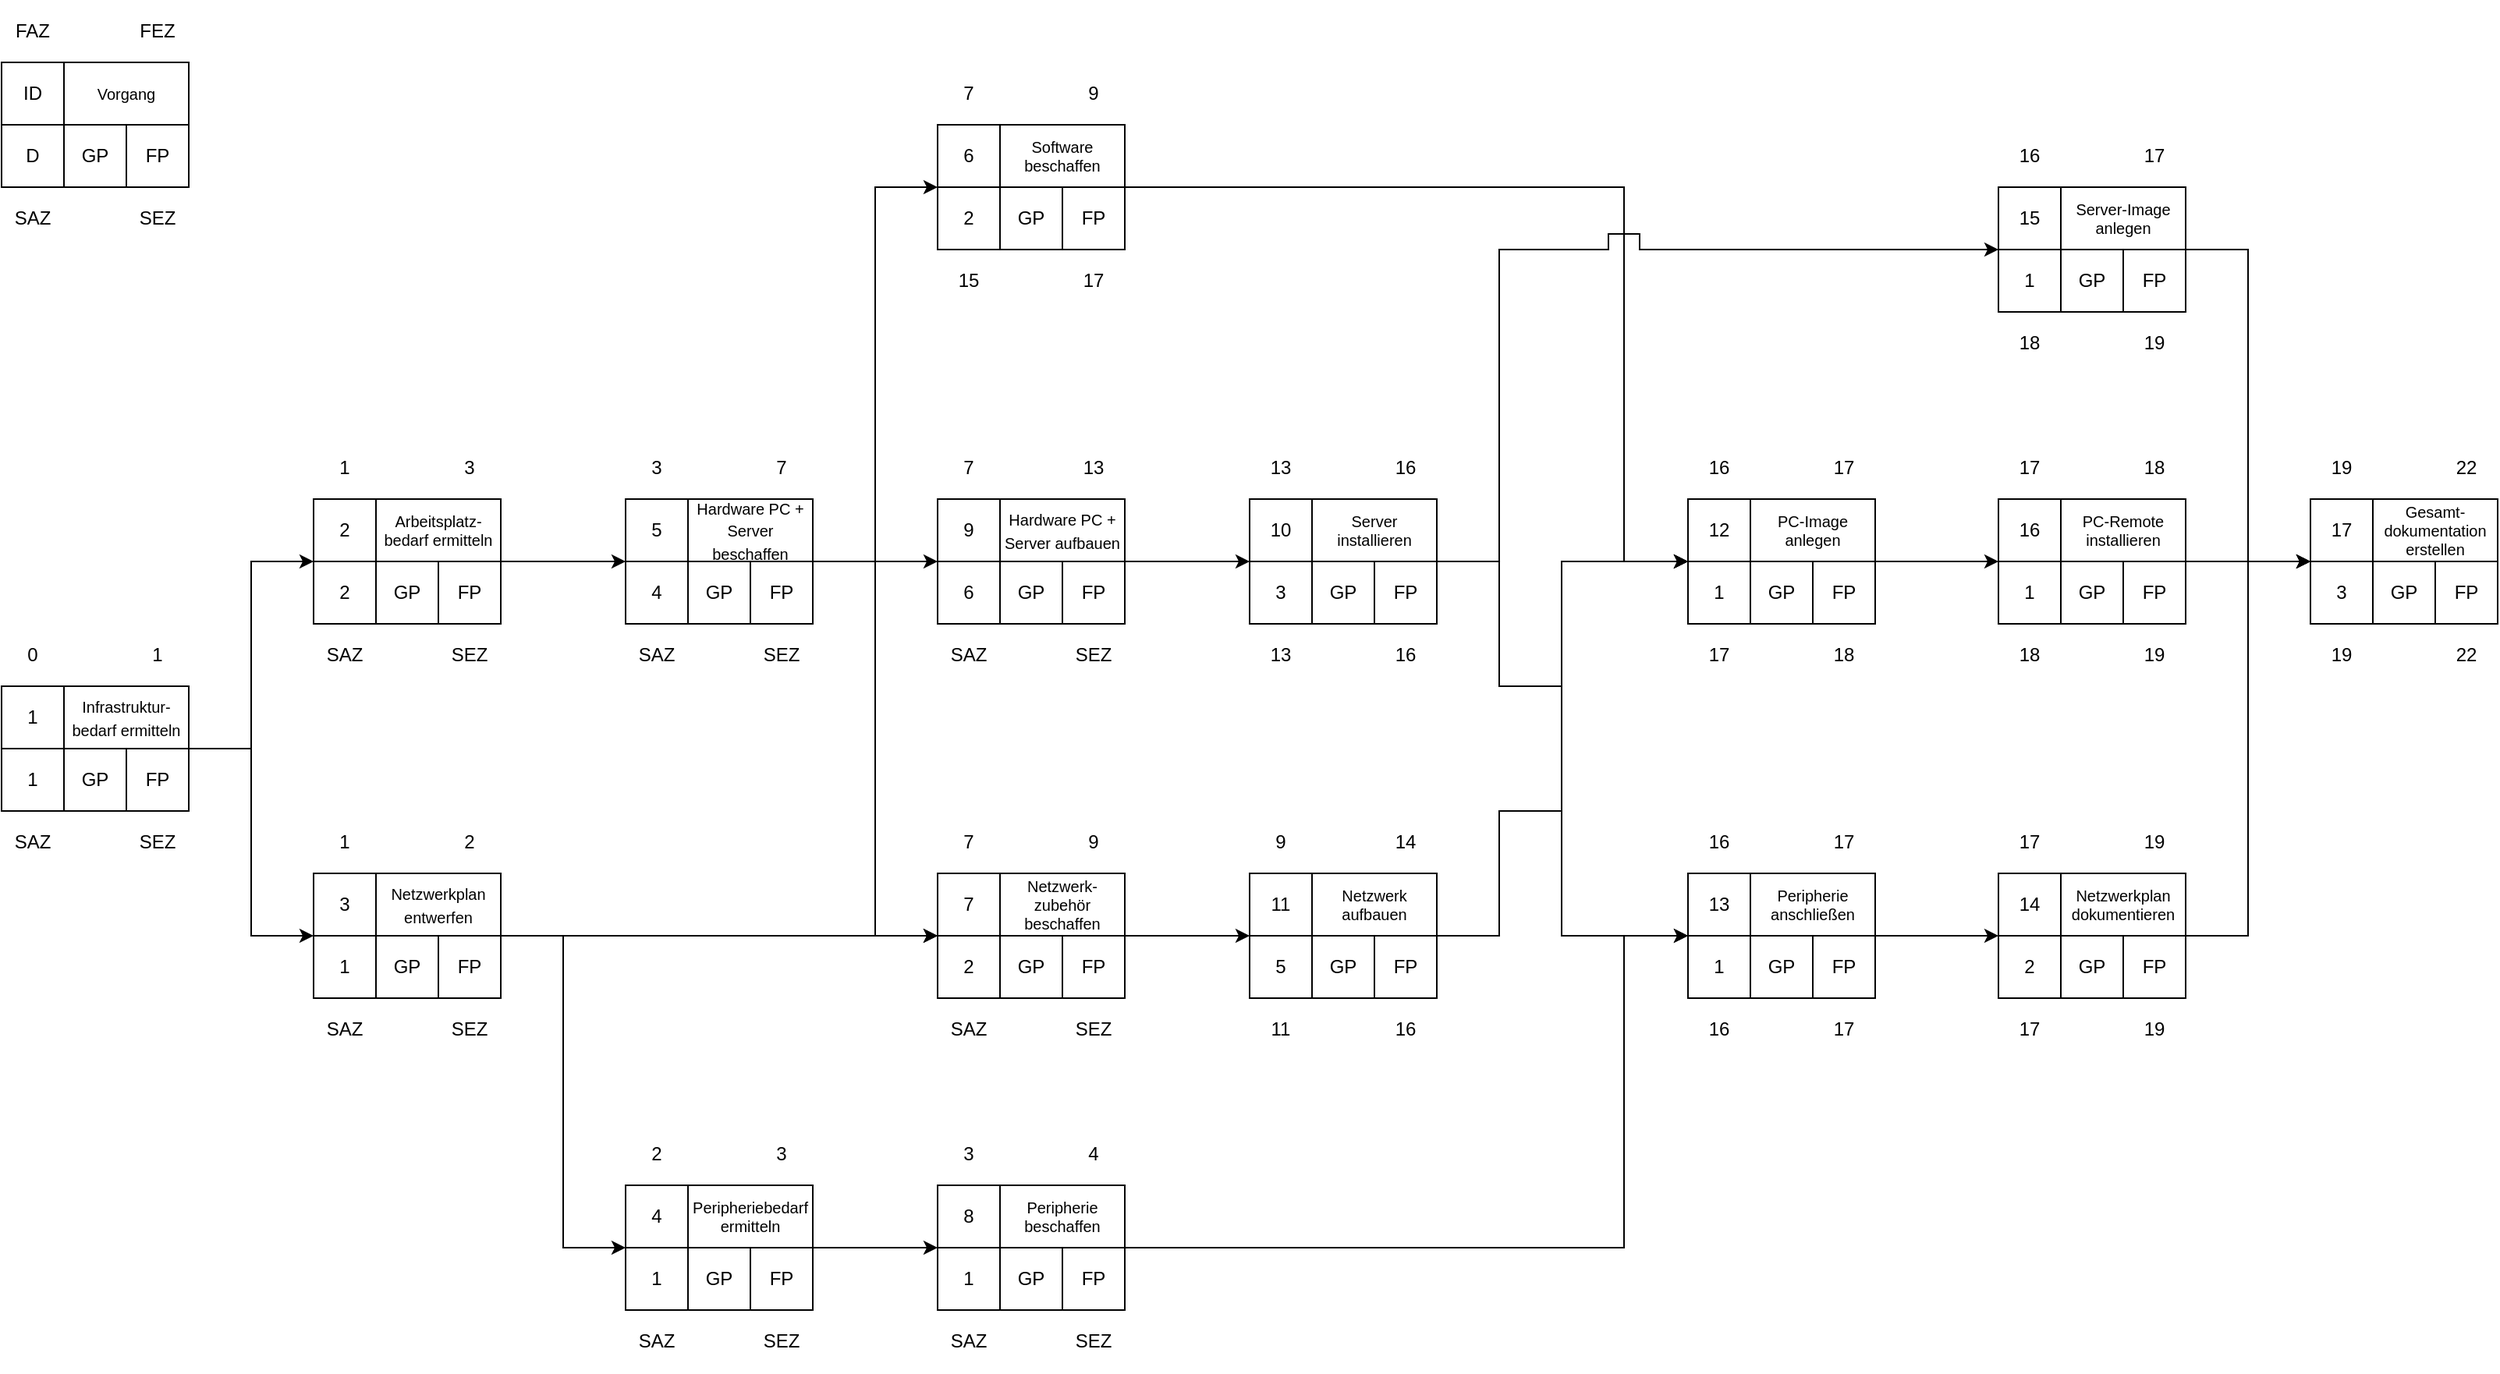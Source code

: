 <mxfile version="26.0.16">
  <diagram name="Seite-1" id="JgjYECVINH4eJ8rh7e2g">
    <mxGraphModel dx="1891" dy="986" grid="1" gridSize="10" guides="1" tooltips="1" connect="1" arrows="1" fold="1" page="1" pageScale="1" pageWidth="827" pageHeight="1169" math="0" shadow="0">
      <root>
        <mxCell id="0" />
        <mxCell id="1" parent="0" />
        <mxCell id="LWwZCq1r_IZ6H-L7bGc5-147" value="" style="group" vertex="1" connectable="0" parent="1">
          <mxGeometry x="40" y="40" width="120" height="160" as="geometry" />
        </mxCell>
        <mxCell id="LWwZCq1r_IZ6H-L7bGc5-146" value="" style="rounded=0;whiteSpace=wrap;html=1;align=center;verticalAlign=middle;fontFamily=Helvetica;fontSize=12;fillColor=none;strokeColor=none;" vertex="1" parent="LWwZCq1r_IZ6H-L7bGc5-147">
          <mxGeometry width="120" height="160" as="geometry" />
        </mxCell>
        <mxCell id="LWwZCq1r_IZ6H-L7bGc5-126" value="ID" style="rounded=0;whiteSpace=wrap;html=1;strokeColor=default;align=center;verticalAlign=middle;fontFamily=Helvetica;fontSize=12;fontColor=default;fillColor=none;container=0;" vertex="1" parent="LWwZCq1r_IZ6H-L7bGc5-147">
          <mxGeometry y="40" width="40" height="40" as="geometry" />
        </mxCell>
        <mxCell id="LWwZCq1r_IZ6H-L7bGc5-127" value="&lt;font&gt;Vorgang&lt;/font&gt;" style="rounded=0;whiteSpace=wrap;html=1;strokeColor=default;align=center;verticalAlign=middle;fontFamily=Helvetica;fontSize=10;fontColor=default;fillColor=none;container=0;" vertex="1" parent="LWwZCq1r_IZ6H-L7bGc5-147">
          <mxGeometry x="40" y="40" width="80" height="40" as="geometry" />
        </mxCell>
        <mxCell id="LWwZCq1r_IZ6H-L7bGc5-128" value="D" style="rounded=0;whiteSpace=wrap;html=1;strokeColor=default;align=center;verticalAlign=middle;fontFamily=Helvetica;fontSize=12;fontColor=default;fillColor=none;container=0;" vertex="1" parent="LWwZCq1r_IZ6H-L7bGc5-147">
          <mxGeometry y="80" width="40" height="40" as="geometry" />
        </mxCell>
        <mxCell id="LWwZCq1r_IZ6H-L7bGc5-129" value="GP" style="rounded=0;whiteSpace=wrap;html=1;strokeColor=default;align=center;verticalAlign=middle;fontFamily=Helvetica;fontSize=12;fontColor=default;fillColor=none;container=0;" vertex="1" parent="LWwZCq1r_IZ6H-L7bGc5-147">
          <mxGeometry x="40" y="80" width="40" height="40" as="geometry" />
        </mxCell>
        <mxCell id="LWwZCq1r_IZ6H-L7bGc5-130" value="FP" style="rounded=0;whiteSpace=wrap;html=1;strokeColor=default;align=center;verticalAlign=middle;fontFamily=Helvetica;fontSize=12;fontColor=default;fillColor=none;container=0;" vertex="1" parent="LWwZCq1r_IZ6H-L7bGc5-147">
          <mxGeometry x="80" y="80" width="40" height="40" as="geometry" />
        </mxCell>
        <mxCell id="LWwZCq1r_IZ6H-L7bGc5-131" value="FAZ" style="text;html=1;align=center;verticalAlign=middle;whiteSpace=wrap;rounded=0;fontFamily=Helvetica;fontSize=12;fontColor=default;container=0;" vertex="1" parent="LWwZCq1r_IZ6H-L7bGc5-147">
          <mxGeometry width="40" height="40" as="geometry" />
        </mxCell>
        <mxCell id="LWwZCq1r_IZ6H-L7bGc5-132" value="SAZ" style="text;html=1;align=center;verticalAlign=middle;whiteSpace=wrap;rounded=0;fontFamily=Helvetica;fontSize=12;fontColor=default;container=0;" vertex="1" parent="LWwZCq1r_IZ6H-L7bGc5-147">
          <mxGeometry y="120" width="40" height="40" as="geometry" />
        </mxCell>
        <mxCell id="LWwZCq1r_IZ6H-L7bGc5-133" value="FEZ" style="text;html=1;align=center;verticalAlign=middle;whiteSpace=wrap;rounded=0;fontFamily=Helvetica;fontSize=12;fontColor=default;container=0;" vertex="1" parent="LWwZCq1r_IZ6H-L7bGc5-147">
          <mxGeometry x="80" width="40" height="40" as="geometry" />
        </mxCell>
        <mxCell id="LWwZCq1r_IZ6H-L7bGc5-134" value="SEZ" style="text;html=1;align=center;verticalAlign=middle;whiteSpace=wrap;rounded=0;fontFamily=Helvetica;fontSize=12;fontColor=default;container=0;" vertex="1" parent="LWwZCq1r_IZ6H-L7bGc5-147">
          <mxGeometry x="80" y="120" width="40" height="40" as="geometry" />
        </mxCell>
        <mxCell id="LWwZCq1r_IZ6H-L7bGc5-194" value="" style="group" vertex="1" connectable="0" parent="1">
          <mxGeometry x="40" y="440" width="120" height="160" as="geometry" />
        </mxCell>
        <mxCell id="LWwZCq1r_IZ6H-L7bGc5-195" value="" style="rounded=0;whiteSpace=wrap;html=1;align=center;verticalAlign=middle;fontFamily=Helvetica;fontSize=12;fillColor=none;strokeColor=none;" vertex="1" parent="LWwZCq1r_IZ6H-L7bGc5-194">
          <mxGeometry width="120" height="160" as="geometry" />
        </mxCell>
        <mxCell id="LWwZCq1r_IZ6H-L7bGc5-196" value="1" style="rounded=0;whiteSpace=wrap;html=1;strokeColor=default;align=center;verticalAlign=middle;fontFamily=Helvetica;fontSize=12;fontColor=default;fillColor=none;container=0;" vertex="1" parent="LWwZCq1r_IZ6H-L7bGc5-194">
          <mxGeometry y="40" width="40" height="40" as="geometry" />
        </mxCell>
        <mxCell id="LWwZCq1r_IZ6H-L7bGc5-197" value="&lt;font style=&quot;font-size: 10px;&quot;&gt;Infrastruktur-bedarf ermitteln&lt;/font&gt;" style="rounded=0;whiteSpace=wrap;html=1;strokeColor=default;align=center;verticalAlign=middle;fontFamily=Helvetica;fontSize=12;fontColor=default;fillColor=none;container=0;" vertex="1" parent="LWwZCq1r_IZ6H-L7bGc5-194">
          <mxGeometry x="40" y="40" width="80" height="40" as="geometry" />
        </mxCell>
        <mxCell id="LWwZCq1r_IZ6H-L7bGc5-198" value="1" style="rounded=0;whiteSpace=wrap;html=1;strokeColor=default;align=center;verticalAlign=middle;fontFamily=Helvetica;fontSize=12;fontColor=default;fillColor=none;container=0;" vertex="1" parent="LWwZCq1r_IZ6H-L7bGc5-194">
          <mxGeometry y="80" width="40" height="40" as="geometry" />
        </mxCell>
        <mxCell id="LWwZCq1r_IZ6H-L7bGc5-199" value="GP" style="rounded=0;whiteSpace=wrap;html=1;strokeColor=default;align=center;verticalAlign=middle;fontFamily=Helvetica;fontSize=12;fontColor=default;fillColor=none;container=0;" vertex="1" parent="LWwZCq1r_IZ6H-L7bGc5-194">
          <mxGeometry x="40" y="80" width="40" height="40" as="geometry" />
        </mxCell>
        <mxCell id="LWwZCq1r_IZ6H-L7bGc5-200" value="FP" style="rounded=0;whiteSpace=wrap;html=1;strokeColor=default;align=center;verticalAlign=middle;fontFamily=Helvetica;fontSize=12;fontColor=default;fillColor=none;container=0;" vertex="1" parent="LWwZCq1r_IZ6H-L7bGc5-194">
          <mxGeometry x="80" y="80" width="40" height="40" as="geometry" />
        </mxCell>
        <mxCell id="LWwZCq1r_IZ6H-L7bGc5-201" value="0" style="text;html=1;align=center;verticalAlign=middle;whiteSpace=wrap;rounded=0;fontFamily=Helvetica;fontSize=12;fontColor=default;container=0;" vertex="1" parent="LWwZCq1r_IZ6H-L7bGc5-194">
          <mxGeometry width="40" height="40" as="geometry" />
        </mxCell>
        <mxCell id="LWwZCq1r_IZ6H-L7bGc5-202" value="SAZ" style="text;html=1;align=center;verticalAlign=middle;whiteSpace=wrap;rounded=0;fontFamily=Helvetica;fontSize=12;fontColor=default;container=0;" vertex="1" parent="LWwZCq1r_IZ6H-L7bGc5-194">
          <mxGeometry y="120" width="40" height="40" as="geometry" />
        </mxCell>
        <mxCell id="LWwZCq1r_IZ6H-L7bGc5-203" value="1" style="text;html=1;align=center;verticalAlign=middle;whiteSpace=wrap;rounded=0;fontFamily=Helvetica;fontSize=12;fontColor=default;container=0;" vertex="1" parent="LWwZCq1r_IZ6H-L7bGc5-194">
          <mxGeometry x="80" width="40" height="40" as="geometry" />
        </mxCell>
        <mxCell id="LWwZCq1r_IZ6H-L7bGc5-204" value="SEZ" style="text;html=1;align=center;verticalAlign=middle;whiteSpace=wrap;rounded=0;fontFamily=Helvetica;fontSize=12;fontColor=default;container=0;" vertex="1" parent="LWwZCq1r_IZ6H-L7bGc5-194">
          <mxGeometry x="80" y="120" width="40" height="40" as="geometry" />
        </mxCell>
        <mxCell id="LWwZCq1r_IZ6H-L7bGc5-205" value="" style="group" vertex="1" connectable="0" parent="1">
          <mxGeometry x="240" y="320" width="120" height="160" as="geometry" />
        </mxCell>
        <mxCell id="LWwZCq1r_IZ6H-L7bGc5-206" value="" style="rounded=0;whiteSpace=wrap;html=1;align=center;verticalAlign=middle;fontFamily=Helvetica;fontSize=12;fillColor=none;strokeColor=none;" vertex="1" parent="LWwZCq1r_IZ6H-L7bGc5-205">
          <mxGeometry width="120" height="160" as="geometry" />
        </mxCell>
        <mxCell id="LWwZCq1r_IZ6H-L7bGc5-207" value="2" style="rounded=0;whiteSpace=wrap;html=1;strokeColor=default;align=center;verticalAlign=middle;fontFamily=Helvetica;fontSize=12;fontColor=default;fillColor=none;container=0;" vertex="1" parent="LWwZCq1r_IZ6H-L7bGc5-205">
          <mxGeometry y="40" width="40" height="40" as="geometry" />
        </mxCell>
        <mxCell id="LWwZCq1r_IZ6H-L7bGc5-208" value="Arbeitsplatz-bedarf ermitteln" style="rounded=0;whiteSpace=wrap;html=1;strokeColor=default;align=center;verticalAlign=middle;fontFamily=Helvetica;fontSize=10;fontColor=default;fillColor=none;container=0;" vertex="1" parent="LWwZCq1r_IZ6H-L7bGc5-205">
          <mxGeometry x="40" y="40" width="80" height="40" as="geometry" />
        </mxCell>
        <mxCell id="LWwZCq1r_IZ6H-L7bGc5-209" value="2" style="rounded=0;whiteSpace=wrap;html=1;strokeColor=default;align=center;verticalAlign=middle;fontFamily=Helvetica;fontSize=12;fontColor=default;fillColor=none;container=0;" vertex="1" parent="LWwZCq1r_IZ6H-L7bGc5-205">
          <mxGeometry y="80" width="40" height="40" as="geometry" />
        </mxCell>
        <mxCell id="LWwZCq1r_IZ6H-L7bGc5-210" value="GP" style="rounded=0;whiteSpace=wrap;html=1;strokeColor=default;align=center;verticalAlign=middle;fontFamily=Helvetica;fontSize=12;fontColor=default;fillColor=none;container=0;" vertex="1" parent="LWwZCq1r_IZ6H-L7bGc5-205">
          <mxGeometry x="40" y="80" width="40" height="40" as="geometry" />
        </mxCell>
        <mxCell id="LWwZCq1r_IZ6H-L7bGc5-211" value="FP" style="rounded=0;whiteSpace=wrap;html=1;strokeColor=default;align=center;verticalAlign=middle;fontFamily=Helvetica;fontSize=12;fontColor=default;fillColor=none;container=0;" vertex="1" parent="LWwZCq1r_IZ6H-L7bGc5-205">
          <mxGeometry x="80" y="80" width="40" height="40" as="geometry" />
        </mxCell>
        <mxCell id="LWwZCq1r_IZ6H-L7bGc5-212" value="1" style="text;html=1;align=center;verticalAlign=middle;whiteSpace=wrap;rounded=0;fontFamily=Helvetica;fontSize=12;fontColor=default;container=0;" vertex="1" parent="LWwZCq1r_IZ6H-L7bGc5-205">
          <mxGeometry width="40" height="40" as="geometry" />
        </mxCell>
        <mxCell id="LWwZCq1r_IZ6H-L7bGc5-213" value="SAZ" style="text;html=1;align=center;verticalAlign=middle;whiteSpace=wrap;rounded=0;fontFamily=Helvetica;fontSize=12;fontColor=default;container=0;" vertex="1" parent="LWwZCq1r_IZ6H-L7bGc5-205">
          <mxGeometry y="120" width="40" height="40" as="geometry" />
        </mxCell>
        <mxCell id="LWwZCq1r_IZ6H-L7bGc5-214" value="3" style="text;html=1;align=center;verticalAlign=middle;whiteSpace=wrap;rounded=0;fontFamily=Helvetica;fontSize=12;fontColor=default;container=0;" vertex="1" parent="LWwZCq1r_IZ6H-L7bGc5-205">
          <mxGeometry x="80" width="40" height="40" as="geometry" />
        </mxCell>
        <mxCell id="LWwZCq1r_IZ6H-L7bGc5-215" value="SEZ" style="text;html=1;align=center;verticalAlign=middle;whiteSpace=wrap;rounded=0;fontFamily=Helvetica;fontSize=12;fontColor=default;container=0;" vertex="1" parent="LWwZCq1r_IZ6H-L7bGc5-205">
          <mxGeometry x="80" y="120" width="40" height="40" as="geometry" />
        </mxCell>
        <mxCell id="LWwZCq1r_IZ6H-L7bGc5-216" value="" style="group" vertex="1" connectable="0" parent="1">
          <mxGeometry x="240" y="560" width="120" height="160" as="geometry" />
        </mxCell>
        <mxCell id="LWwZCq1r_IZ6H-L7bGc5-217" value="" style="rounded=0;whiteSpace=wrap;html=1;align=center;verticalAlign=middle;fontFamily=Helvetica;fontSize=12;fillColor=none;strokeColor=none;" vertex="1" parent="LWwZCq1r_IZ6H-L7bGc5-216">
          <mxGeometry width="120" height="160" as="geometry" />
        </mxCell>
        <mxCell id="LWwZCq1r_IZ6H-L7bGc5-218" value="3" style="rounded=0;whiteSpace=wrap;html=1;strokeColor=default;align=center;verticalAlign=middle;fontFamily=Helvetica;fontSize=12;fontColor=default;fillColor=none;container=0;" vertex="1" parent="LWwZCq1r_IZ6H-L7bGc5-216">
          <mxGeometry y="40" width="40" height="40" as="geometry" />
        </mxCell>
        <mxCell id="LWwZCq1r_IZ6H-L7bGc5-219" value="&lt;font size=&quot;1&quot;&gt;Netzwerkplan entwerfen&lt;/font&gt;" style="rounded=0;whiteSpace=wrap;html=1;strokeColor=default;align=center;verticalAlign=middle;fontFamily=Helvetica;fontSize=12;fontColor=default;fillColor=none;container=0;" vertex="1" parent="LWwZCq1r_IZ6H-L7bGc5-216">
          <mxGeometry x="40" y="40" width="80" height="40" as="geometry" />
        </mxCell>
        <mxCell id="LWwZCq1r_IZ6H-L7bGc5-220" value="1" style="rounded=0;whiteSpace=wrap;html=1;strokeColor=default;align=center;verticalAlign=middle;fontFamily=Helvetica;fontSize=12;fontColor=default;fillColor=none;container=0;" vertex="1" parent="LWwZCq1r_IZ6H-L7bGc5-216">
          <mxGeometry y="80" width="40" height="40" as="geometry" />
        </mxCell>
        <mxCell id="LWwZCq1r_IZ6H-L7bGc5-221" value="GP" style="rounded=0;whiteSpace=wrap;html=1;strokeColor=default;align=center;verticalAlign=middle;fontFamily=Helvetica;fontSize=12;fontColor=default;fillColor=none;container=0;" vertex="1" parent="LWwZCq1r_IZ6H-L7bGc5-216">
          <mxGeometry x="40" y="80" width="40" height="40" as="geometry" />
        </mxCell>
        <mxCell id="LWwZCq1r_IZ6H-L7bGc5-222" value="FP" style="rounded=0;whiteSpace=wrap;html=1;strokeColor=default;align=center;verticalAlign=middle;fontFamily=Helvetica;fontSize=12;fontColor=default;fillColor=none;container=0;" vertex="1" parent="LWwZCq1r_IZ6H-L7bGc5-216">
          <mxGeometry x="80" y="80" width="40" height="40" as="geometry" />
        </mxCell>
        <mxCell id="LWwZCq1r_IZ6H-L7bGc5-223" value="1" style="text;html=1;align=center;verticalAlign=middle;whiteSpace=wrap;rounded=0;fontFamily=Helvetica;fontSize=12;fontColor=default;container=0;" vertex="1" parent="LWwZCq1r_IZ6H-L7bGc5-216">
          <mxGeometry width="40" height="40" as="geometry" />
        </mxCell>
        <mxCell id="LWwZCq1r_IZ6H-L7bGc5-224" value="SAZ" style="text;html=1;align=center;verticalAlign=middle;whiteSpace=wrap;rounded=0;fontFamily=Helvetica;fontSize=12;fontColor=default;container=0;" vertex="1" parent="LWwZCq1r_IZ6H-L7bGc5-216">
          <mxGeometry y="120" width="40" height="40" as="geometry" />
        </mxCell>
        <mxCell id="LWwZCq1r_IZ6H-L7bGc5-225" value="2" style="text;html=1;align=center;verticalAlign=middle;whiteSpace=wrap;rounded=0;fontFamily=Helvetica;fontSize=12;fontColor=default;container=0;" vertex="1" parent="LWwZCq1r_IZ6H-L7bGc5-216">
          <mxGeometry x="80" width="40" height="40" as="geometry" />
        </mxCell>
        <mxCell id="LWwZCq1r_IZ6H-L7bGc5-226" value="SEZ" style="text;html=1;align=center;verticalAlign=middle;whiteSpace=wrap;rounded=0;fontFamily=Helvetica;fontSize=12;fontColor=default;container=0;" vertex="1" parent="LWwZCq1r_IZ6H-L7bGc5-216">
          <mxGeometry x="80" y="120" width="40" height="40" as="geometry" />
        </mxCell>
        <mxCell id="LWwZCq1r_IZ6H-L7bGc5-228" style="edgeStyle=orthogonalEdgeStyle;rounded=0;orthogonalLoop=1;jettySize=auto;html=1;fontFamily=Helvetica;fontSize=12;fontColor=default;" edge="1" parent="1" source="LWwZCq1r_IZ6H-L7bGc5-195" target="LWwZCq1r_IZ6H-L7bGc5-206">
          <mxGeometry relative="1" as="geometry" />
        </mxCell>
        <mxCell id="LWwZCq1r_IZ6H-L7bGc5-229" style="edgeStyle=orthogonalEdgeStyle;rounded=0;orthogonalLoop=1;jettySize=auto;html=1;fontFamily=Helvetica;fontSize=12;fontColor=default;" edge="1" parent="1" source="LWwZCq1r_IZ6H-L7bGc5-195" target="LWwZCq1r_IZ6H-L7bGc5-217">
          <mxGeometry relative="1" as="geometry" />
        </mxCell>
        <mxCell id="LWwZCq1r_IZ6H-L7bGc5-230" value="" style="group" vertex="1" connectable="0" parent="1">
          <mxGeometry x="440" y="320" width="120" height="160" as="geometry" />
        </mxCell>
        <mxCell id="LWwZCq1r_IZ6H-L7bGc5-231" value="" style="rounded=0;whiteSpace=wrap;html=1;align=center;verticalAlign=middle;fontFamily=Helvetica;fontSize=12;fillColor=none;strokeColor=none;" vertex="1" parent="LWwZCq1r_IZ6H-L7bGc5-230">
          <mxGeometry width="120" height="160" as="geometry" />
        </mxCell>
        <mxCell id="LWwZCq1r_IZ6H-L7bGc5-232" value="5" style="rounded=0;whiteSpace=wrap;html=1;strokeColor=default;align=center;verticalAlign=middle;fontFamily=Helvetica;fontSize=12;fontColor=default;fillColor=none;container=0;" vertex="1" parent="LWwZCq1r_IZ6H-L7bGc5-230">
          <mxGeometry y="40" width="40" height="40" as="geometry" />
        </mxCell>
        <mxCell id="LWwZCq1r_IZ6H-L7bGc5-233" value="&lt;font size=&quot;1&quot;&gt;Hardware PC + Server beschaffen&lt;/font&gt;" style="rounded=0;whiteSpace=wrap;html=1;strokeColor=default;align=center;verticalAlign=middle;fontFamily=Helvetica;fontSize=12;fontColor=default;fillColor=none;container=0;" vertex="1" parent="LWwZCq1r_IZ6H-L7bGc5-230">
          <mxGeometry x="40" y="40" width="80" height="40" as="geometry" />
        </mxCell>
        <mxCell id="LWwZCq1r_IZ6H-L7bGc5-234" value="4" style="rounded=0;whiteSpace=wrap;html=1;strokeColor=default;align=center;verticalAlign=middle;fontFamily=Helvetica;fontSize=12;fontColor=default;fillColor=none;container=0;" vertex="1" parent="LWwZCq1r_IZ6H-L7bGc5-230">
          <mxGeometry y="80" width="40" height="40" as="geometry" />
        </mxCell>
        <mxCell id="LWwZCq1r_IZ6H-L7bGc5-235" value="GP" style="rounded=0;whiteSpace=wrap;html=1;strokeColor=default;align=center;verticalAlign=middle;fontFamily=Helvetica;fontSize=12;fontColor=default;fillColor=none;container=0;" vertex="1" parent="LWwZCq1r_IZ6H-L7bGc5-230">
          <mxGeometry x="40" y="80" width="40" height="40" as="geometry" />
        </mxCell>
        <mxCell id="LWwZCq1r_IZ6H-L7bGc5-236" value="FP" style="rounded=0;whiteSpace=wrap;html=1;strokeColor=default;align=center;verticalAlign=middle;fontFamily=Helvetica;fontSize=12;fontColor=default;fillColor=none;container=0;" vertex="1" parent="LWwZCq1r_IZ6H-L7bGc5-230">
          <mxGeometry x="80" y="80" width="40" height="40" as="geometry" />
        </mxCell>
        <mxCell id="LWwZCq1r_IZ6H-L7bGc5-237" value="3" style="text;html=1;align=center;verticalAlign=middle;whiteSpace=wrap;rounded=0;fontFamily=Helvetica;fontSize=12;fontColor=default;container=0;" vertex="1" parent="LWwZCq1r_IZ6H-L7bGc5-230">
          <mxGeometry width="40" height="40" as="geometry" />
        </mxCell>
        <mxCell id="LWwZCq1r_IZ6H-L7bGc5-238" value="SAZ" style="text;html=1;align=center;verticalAlign=middle;whiteSpace=wrap;rounded=0;fontFamily=Helvetica;fontSize=12;fontColor=default;container=0;" vertex="1" parent="LWwZCq1r_IZ6H-L7bGc5-230">
          <mxGeometry y="120" width="40" height="40" as="geometry" />
        </mxCell>
        <mxCell id="LWwZCq1r_IZ6H-L7bGc5-239" value="7" style="text;html=1;align=center;verticalAlign=middle;whiteSpace=wrap;rounded=0;fontFamily=Helvetica;fontSize=12;fontColor=default;container=0;" vertex="1" parent="LWwZCq1r_IZ6H-L7bGc5-230">
          <mxGeometry x="80" width="40" height="40" as="geometry" />
        </mxCell>
        <mxCell id="LWwZCq1r_IZ6H-L7bGc5-240" value="SEZ" style="text;html=1;align=center;verticalAlign=middle;whiteSpace=wrap;rounded=0;fontFamily=Helvetica;fontSize=12;fontColor=default;container=0;" vertex="1" parent="LWwZCq1r_IZ6H-L7bGc5-230">
          <mxGeometry x="80" y="120" width="40" height="40" as="geometry" />
        </mxCell>
        <mxCell id="LWwZCq1r_IZ6H-L7bGc5-241" style="edgeStyle=orthogonalEdgeStyle;rounded=0;orthogonalLoop=1;jettySize=auto;html=1;fontFamily=Helvetica;fontSize=12;fontColor=default;" edge="1" parent="1" source="LWwZCq1r_IZ6H-L7bGc5-206" target="LWwZCq1r_IZ6H-L7bGc5-231">
          <mxGeometry relative="1" as="geometry" />
        </mxCell>
        <mxCell id="LWwZCq1r_IZ6H-L7bGc5-243" value="" style="group" vertex="1" connectable="0" parent="1">
          <mxGeometry x="640" y="320" width="120" height="160" as="geometry" />
        </mxCell>
        <mxCell id="LWwZCq1r_IZ6H-L7bGc5-244" value="" style="rounded=0;whiteSpace=wrap;html=1;align=center;verticalAlign=middle;fontFamily=Helvetica;fontSize=12;fillColor=none;strokeColor=none;" vertex="1" parent="LWwZCq1r_IZ6H-L7bGc5-243">
          <mxGeometry width="120" height="160" as="geometry" />
        </mxCell>
        <mxCell id="LWwZCq1r_IZ6H-L7bGc5-245" value="9" style="rounded=0;whiteSpace=wrap;html=1;strokeColor=default;align=center;verticalAlign=middle;fontFamily=Helvetica;fontSize=12;fontColor=default;fillColor=none;container=0;" vertex="1" parent="LWwZCq1r_IZ6H-L7bGc5-243">
          <mxGeometry y="40" width="40" height="40" as="geometry" />
        </mxCell>
        <mxCell id="LWwZCq1r_IZ6H-L7bGc5-246" value="&lt;font size=&quot;1&quot;&gt;Hardware PC + Server aufbauen&lt;/font&gt;" style="rounded=0;whiteSpace=wrap;html=1;strokeColor=default;align=center;verticalAlign=middle;fontFamily=Helvetica;fontSize=12;fontColor=default;fillColor=none;container=0;" vertex="1" parent="LWwZCq1r_IZ6H-L7bGc5-243">
          <mxGeometry x="40" y="40" width="80" height="40" as="geometry" />
        </mxCell>
        <mxCell id="LWwZCq1r_IZ6H-L7bGc5-247" value="6" style="rounded=0;whiteSpace=wrap;html=1;strokeColor=default;align=center;verticalAlign=middle;fontFamily=Helvetica;fontSize=12;fontColor=default;fillColor=none;container=0;" vertex="1" parent="LWwZCq1r_IZ6H-L7bGc5-243">
          <mxGeometry y="80" width="40" height="40" as="geometry" />
        </mxCell>
        <mxCell id="LWwZCq1r_IZ6H-L7bGc5-248" value="GP" style="rounded=0;whiteSpace=wrap;html=1;strokeColor=default;align=center;verticalAlign=middle;fontFamily=Helvetica;fontSize=12;fontColor=default;fillColor=none;container=0;" vertex="1" parent="LWwZCq1r_IZ6H-L7bGc5-243">
          <mxGeometry x="40" y="80" width="40" height="40" as="geometry" />
        </mxCell>
        <mxCell id="LWwZCq1r_IZ6H-L7bGc5-249" value="FP" style="rounded=0;whiteSpace=wrap;html=1;strokeColor=default;align=center;verticalAlign=middle;fontFamily=Helvetica;fontSize=12;fontColor=default;fillColor=none;container=0;" vertex="1" parent="LWwZCq1r_IZ6H-L7bGc5-243">
          <mxGeometry x="80" y="80" width="40" height="40" as="geometry" />
        </mxCell>
        <mxCell id="LWwZCq1r_IZ6H-L7bGc5-250" value="7" style="text;html=1;align=center;verticalAlign=middle;whiteSpace=wrap;rounded=0;fontFamily=Helvetica;fontSize=12;fontColor=default;container=0;" vertex="1" parent="LWwZCq1r_IZ6H-L7bGc5-243">
          <mxGeometry width="40" height="40" as="geometry" />
        </mxCell>
        <mxCell id="LWwZCq1r_IZ6H-L7bGc5-251" value="SAZ" style="text;html=1;align=center;verticalAlign=middle;whiteSpace=wrap;rounded=0;fontFamily=Helvetica;fontSize=12;fontColor=default;container=0;" vertex="1" parent="LWwZCq1r_IZ6H-L7bGc5-243">
          <mxGeometry y="120" width="40" height="40" as="geometry" />
        </mxCell>
        <mxCell id="LWwZCq1r_IZ6H-L7bGc5-252" value="13" style="text;html=1;align=center;verticalAlign=middle;whiteSpace=wrap;rounded=0;fontFamily=Helvetica;fontSize=12;fontColor=default;container=0;" vertex="1" parent="LWwZCq1r_IZ6H-L7bGc5-243">
          <mxGeometry x="80" width="40" height="40" as="geometry" />
        </mxCell>
        <mxCell id="LWwZCq1r_IZ6H-L7bGc5-253" value="SEZ" style="text;html=1;align=center;verticalAlign=middle;whiteSpace=wrap;rounded=0;fontFamily=Helvetica;fontSize=12;fontColor=default;container=0;" vertex="1" parent="LWwZCq1r_IZ6H-L7bGc5-243">
          <mxGeometry x="80" y="120" width="40" height="40" as="geometry" />
        </mxCell>
        <mxCell id="LWwZCq1r_IZ6H-L7bGc5-254" value="" style="group" vertex="1" connectable="0" parent="1">
          <mxGeometry x="640" y="80" width="120" height="160" as="geometry" />
        </mxCell>
        <mxCell id="LWwZCq1r_IZ6H-L7bGc5-255" value="" style="rounded=0;whiteSpace=wrap;html=1;align=center;verticalAlign=middle;fontFamily=Helvetica;fontSize=12;fillColor=none;strokeColor=none;" vertex="1" parent="LWwZCq1r_IZ6H-L7bGc5-254">
          <mxGeometry width="120" height="160" as="geometry" />
        </mxCell>
        <mxCell id="LWwZCq1r_IZ6H-L7bGc5-256" value="6" style="rounded=0;whiteSpace=wrap;html=1;strokeColor=default;align=center;verticalAlign=middle;fontFamily=Helvetica;fontSize=12;fontColor=default;fillColor=none;container=0;" vertex="1" parent="LWwZCq1r_IZ6H-L7bGc5-254">
          <mxGeometry y="40" width="40" height="40" as="geometry" />
        </mxCell>
        <mxCell id="LWwZCq1r_IZ6H-L7bGc5-257" value="Software beschaffen" style="rounded=0;whiteSpace=wrap;html=1;strokeColor=default;align=center;verticalAlign=middle;fontFamily=Helvetica;fontSize=10;fontColor=default;fillColor=none;container=0;" vertex="1" parent="LWwZCq1r_IZ6H-L7bGc5-254">
          <mxGeometry x="40" y="40" width="80" height="40" as="geometry" />
        </mxCell>
        <mxCell id="LWwZCq1r_IZ6H-L7bGc5-258" value="2" style="rounded=0;whiteSpace=wrap;html=1;strokeColor=default;align=center;verticalAlign=middle;fontFamily=Helvetica;fontSize=12;fontColor=default;fillColor=none;container=0;" vertex="1" parent="LWwZCq1r_IZ6H-L7bGc5-254">
          <mxGeometry y="80" width="40" height="40" as="geometry" />
        </mxCell>
        <mxCell id="LWwZCq1r_IZ6H-L7bGc5-259" value="GP" style="rounded=0;whiteSpace=wrap;html=1;strokeColor=default;align=center;verticalAlign=middle;fontFamily=Helvetica;fontSize=12;fontColor=default;fillColor=none;container=0;" vertex="1" parent="LWwZCq1r_IZ6H-L7bGc5-254">
          <mxGeometry x="40" y="80" width="40" height="40" as="geometry" />
        </mxCell>
        <mxCell id="LWwZCq1r_IZ6H-L7bGc5-260" value="FP" style="rounded=0;whiteSpace=wrap;html=1;strokeColor=default;align=center;verticalAlign=middle;fontFamily=Helvetica;fontSize=12;fontColor=default;fillColor=none;container=0;" vertex="1" parent="LWwZCq1r_IZ6H-L7bGc5-254">
          <mxGeometry x="80" y="80" width="40" height="40" as="geometry" />
        </mxCell>
        <mxCell id="LWwZCq1r_IZ6H-L7bGc5-261" value="7" style="text;html=1;align=center;verticalAlign=middle;whiteSpace=wrap;rounded=0;fontFamily=Helvetica;fontSize=12;fontColor=default;container=0;" vertex="1" parent="LWwZCq1r_IZ6H-L7bGc5-254">
          <mxGeometry width="40" height="40" as="geometry" />
        </mxCell>
        <mxCell id="LWwZCq1r_IZ6H-L7bGc5-262" value="15" style="text;html=1;align=center;verticalAlign=middle;whiteSpace=wrap;rounded=0;fontFamily=Helvetica;fontSize=12;fontColor=default;container=0;" vertex="1" parent="LWwZCq1r_IZ6H-L7bGc5-254">
          <mxGeometry y="120" width="40" height="40" as="geometry" />
        </mxCell>
        <mxCell id="LWwZCq1r_IZ6H-L7bGc5-263" value="9" style="text;html=1;align=center;verticalAlign=middle;whiteSpace=wrap;rounded=0;fontFamily=Helvetica;fontSize=12;fontColor=default;container=0;" vertex="1" parent="LWwZCq1r_IZ6H-L7bGc5-254">
          <mxGeometry x="80" width="40" height="40" as="geometry" />
        </mxCell>
        <mxCell id="LWwZCq1r_IZ6H-L7bGc5-264" value="17" style="text;html=1;align=center;verticalAlign=middle;whiteSpace=wrap;rounded=0;fontFamily=Helvetica;fontSize=12;fontColor=default;container=0;" vertex="1" parent="LWwZCq1r_IZ6H-L7bGc5-254">
          <mxGeometry x="80" y="120" width="40" height="40" as="geometry" />
        </mxCell>
        <mxCell id="LWwZCq1r_IZ6H-L7bGc5-265" value="" style="group" vertex="1" connectable="0" parent="1">
          <mxGeometry x="640" y="560" width="120" height="160" as="geometry" />
        </mxCell>
        <mxCell id="LWwZCq1r_IZ6H-L7bGc5-266" value="" style="rounded=0;whiteSpace=wrap;html=1;align=center;verticalAlign=middle;fontFamily=Helvetica;fontSize=12;fillColor=none;strokeColor=none;" vertex="1" parent="LWwZCq1r_IZ6H-L7bGc5-265">
          <mxGeometry width="120" height="160" as="geometry" />
        </mxCell>
        <mxCell id="LWwZCq1r_IZ6H-L7bGc5-267" value="7" style="rounded=0;whiteSpace=wrap;html=1;strokeColor=default;align=center;verticalAlign=middle;fontFamily=Helvetica;fontSize=12;fontColor=default;fillColor=none;container=0;" vertex="1" parent="LWwZCq1r_IZ6H-L7bGc5-265">
          <mxGeometry y="40" width="40" height="40" as="geometry" />
        </mxCell>
        <mxCell id="LWwZCq1r_IZ6H-L7bGc5-268" value="Netzwerk-zubehör beschaffen" style="rounded=0;whiteSpace=wrap;html=1;strokeColor=default;align=center;verticalAlign=middle;fontFamily=Helvetica;fontSize=10;fontColor=default;fillColor=none;container=0;" vertex="1" parent="LWwZCq1r_IZ6H-L7bGc5-265">
          <mxGeometry x="40" y="40" width="80" height="40" as="geometry" />
        </mxCell>
        <mxCell id="LWwZCq1r_IZ6H-L7bGc5-269" value="2" style="rounded=0;whiteSpace=wrap;html=1;strokeColor=default;align=center;verticalAlign=middle;fontFamily=Helvetica;fontSize=12;fontColor=default;fillColor=none;container=0;" vertex="1" parent="LWwZCq1r_IZ6H-L7bGc5-265">
          <mxGeometry y="80" width="40" height="40" as="geometry" />
        </mxCell>
        <mxCell id="LWwZCq1r_IZ6H-L7bGc5-270" value="GP" style="rounded=0;whiteSpace=wrap;html=1;strokeColor=default;align=center;verticalAlign=middle;fontFamily=Helvetica;fontSize=12;fontColor=default;fillColor=none;container=0;" vertex="1" parent="LWwZCq1r_IZ6H-L7bGc5-265">
          <mxGeometry x="40" y="80" width="40" height="40" as="geometry" />
        </mxCell>
        <mxCell id="LWwZCq1r_IZ6H-L7bGc5-271" value="FP" style="rounded=0;whiteSpace=wrap;html=1;strokeColor=default;align=center;verticalAlign=middle;fontFamily=Helvetica;fontSize=12;fontColor=default;fillColor=none;container=0;" vertex="1" parent="LWwZCq1r_IZ6H-L7bGc5-265">
          <mxGeometry x="80" y="80" width="40" height="40" as="geometry" />
        </mxCell>
        <mxCell id="LWwZCq1r_IZ6H-L7bGc5-272" value="7" style="text;html=1;align=center;verticalAlign=middle;whiteSpace=wrap;rounded=0;fontFamily=Helvetica;fontSize=12;fontColor=default;container=0;" vertex="1" parent="LWwZCq1r_IZ6H-L7bGc5-265">
          <mxGeometry width="40" height="40" as="geometry" />
        </mxCell>
        <mxCell id="LWwZCq1r_IZ6H-L7bGc5-273" value="SAZ" style="text;html=1;align=center;verticalAlign=middle;whiteSpace=wrap;rounded=0;fontFamily=Helvetica;fontSize=12;fontColor=default;container=0;" vertex="1" parent="LWwZCq1r_IZ6H-L7bGc5-265">
          <mxGeometry y="120" width="40" height="40" as="geometry" />
        </mxCell>
        <mxCell id="LWwZCq1r_IZ6H-L7bGc5-274" value="9" style="text;html=1;align=center;verticalAlign=middle;whiteSpace=wrap;rounded=0;fontFamily=Helvetica;fontSize=12;fontColor=default;container=0;" vertex="1" parent="LWwZCq1r_IZ6H-L7bGc5-265">
          <mxGeometry x="80" width="40" height="40" as="geometry" />
        </mxCell>
        <mxCell id="LWwZCq1r_IZ6H-L7bGc5-275" value="SEZ" style="text;html=1;align=center;verticalAlign=middle;whiteSpace=wrap;rounded=0;fontFamily=Helvetica;fontSize=12;fontColor=default;container=0;" vertex="1" parent="LWwZCq1r_IZ6H-L7bGc5-265">
          <mxGeometry x="80" y="120" width="40" height="40" as="geometry" />
        </mxCell>
        <mxCell id="LWwZCq1r_IZ6H-L7bGc5-276" style="edgeStyle=orthogonalEdgeStyle;rounded=0;orthogonalLoop=1;jettySize=auto;html=1;fontFamily=Helvetica;fontSize=12;fontColor=default;" edge="1" parent="1" source="LWwZCq1r_IZ6H-L7bGc5-231" target="LWwZCq1r_IZ6H-L7bGc5-266">
          <mxGeometry relative="1" as="geometry">
            <Array as="points">
              <mxPoint x="600" y="400" />
              <mxPoint x="600" y="640" />
            </Array>
          </mxGeometry>
        </mxCell>
        <mxCell id="LWwZCq1r_IZ6H-L7bGc5-277" style="edgeStyle=orthogonalEdgeStyle;rounded=0;orthogonalLoop=1;jettySize=auto;html=1;fontFamily=Helvetica;fontSize=12;fontColor=default;" edge="1" parent="1" source="LWwZCq1r_IZ6H-L7bGc5-217" target="LWwZCq1r_IZ6H-L7bGc5-266">
          <mxGeometry relative="1" as="geometry" />
        </mxCell>
        <mxCell id="LWwZCq1r_IZ6H-L7bGc5-278" style="edgeStyle=orthogonalEdgeStyle;rounded=0;orthogonalLoop=1;jettySize=auto;html=1;fontFamily=Helvetica;fontSize=12;fontColor=default;" edge="1" parent="1" source="LWwZCq1r_IZ6H-L7bGc5-231" target="LWwZCq1r_IZ6H-L7bGc5-255">
          <mxGeometry relative="1" as="geometry">
            <Array as="points">
              <mxPoint x="600" y="400" />
              <mxPoint x="600" y="160" />
            </Array>
          </mxGeometry>
        </mxCell>
        <mxCell id="LWwZCq1r_IZ6H-L7bGc5-279" style="edgeStyle=orthogonalEdgeStyle;rounded=0;orthogonalLoop=1;jettySize=auto;html=1;fontFamily=Helvetica;fontSize=12;fontColor=default;" edge="1" parent="1" source="LWwZCq1r_IZ6H-L7bGc5-231" target="LWwZCq1r_IZ6H-L7bGc5-244">
          <mxGeometry relative="1" as="geometry" />
        </mxCell>
        <mxCell id="LWwZCq1r_IZ6H-L7bGc5-280" value="" style="group" vertex="1" connectable="0" parent="1">
          <mxGeometry x="440" y="760" width="120" height="160" as="geometry" />
        </mxCell>
        <mxCell id="LWwZCq1r_IZ6H-L7bGc5-281" value="" style="rounded=0;whiteSpace=wrap;html=1;align=center;verticalAlign=middle;fontFamily=Helvetica;fontSize=12;fillColor=none;strokeColor=none;" vertex="1" parent="LWwZCq1r_IZ6H-L7bGc5-280">
          <mxGeometry width="120" height="160" as="geometry" />
        </mxCell>
        <mxCell id="LWwZCq1r_IZ6H-L7bGc5-282" value="4" style="rounded=0;whiteSpace=wrap;html=1;strokeColor=default;align=center;verticalAlign=middle;fontFamily=Helvetica;fontSize=12;fontColor=default;fillColor=none;container=0;" vertex="1" parent="LWwZCq1r_IZ6H-L7bGc5-280">
          <mxGeometry y="40" width="40" height="40" as="geometry" />
        </mxCell>
        <mxCell id="LWwZCq1r_IZ6H-L7bGc5-283" value="Peripheriebedarf ermitteln" style="rounded=0;whiteSpace=wrap;html=1;strokeColor=default;align=center;verticalAlign=middle;fontFamily=Helvetica;fontSize=10;fontColor=default;fillColor=none;container=0;" vertex="1" parent="LWwZCq1r_IZ6H-L7bGc5-280">
          <mxGeometry x="40" y="40" width="80" height="40" as="geometry" />
        </mxCell>
        <mxCell id="LWwZCq1r_IZ6H-L7bGc5-284" value="1" style="rounded=0;whiteSpace=wrap;html=1;strokeColor=default;align=center;verticalAlign=middle;fontFamily=Helvetica;fontSize=12;fontColor=default;fillColor=none;container=0;" vertex="1" parent="LWwZCq1r_IZ6H-L7bGc5-280">
          <mxGeometry y="80" width="40" height="40" as="geometry" />
        </mxCell>
        <mxCell id="LWwZCq1r_IZ6H-L7bGc5-285" value="GP" style="rounded=0;whiteSpace=wrap;html=1;strokeColor=default;align=center;verticalAlign=middle;fontFamily=Helvetica;fontSize=12;fontColor=default;fillColor=none;container=0;" vertex="1" parent="LWwZCq1r_IZ6H-L7bGc5-280">
          <mxGeometry x="40" y="80" width="40" height="40" as="geometry" />
        </mxCell>
        <mxCell id="LWwZCq1r_IZ6H-L7bGc5-286" value="FP" style="rounded=0;whiteSpace=wrap;html=1;strokeColor=default;align=center;verticalAlign=middle;fontFamily=Helvetica;fontSize=12;fontColor=default;fillColor=none;container=0;" vertex="1" parent="LWwZCq1r_IZ6H-L7bGc5-280">
          <mxGeometry x="80" y="80" width="40" height="40" as="geometry" />
        </mxCell>
        <mxCell id="LWwZCq1r_IZ6H-L7bGc5-287" value="2" style="text;html=1;align=center;verticalAlign=middle;whiteSpace=wrap;rounded=0;fontFamily=Helvetica;fontSize=12;fontColor=default;container=0;" vertex="1" parent="LWwZCq1r_IZ6H-L7bGc5-280">
          <mxGeometry width="40" height="40" as="geometry" />
        </mxCell>
        <mxCell id="LWwZCq1r_IZ6H-L7bGc5-288" value="SAZ" style="text;html=1;align=center;verticalAlign=middle;whiteSpace=wrap;rounded=0;fontFamily=Helvetica;fontSize=12;fontColor=default;container=0;" vertex="1" parent="LWwZCq1r_IZ6H-L7bGc5-280">
          <mxGeometry y="120" width="40" height="40" as="geometry" />
        </mxCell>
        <mxCell id="LWwZCq1r_IZ6H-L7bGc5-289" value="3" style="text;html=1;align=center;verticalAlign=middle;whiteSpace=wrap;rounded=0;fontFamily=Helvetica;fontSize=12;fontColor=default;container=0;" vertex="1" parent="LWwZCq1r_IZ6H-L7bGc5-280">
          <mxGeometry x="80" width="40" height="40" as="geometry" />
        </mxCell>
        <mxCell id="LWwZCq1r_IZ6H-L7bGc5-290" value="SEZ" style="text;html=1;align=center;verticalAlign=middle;whiteSpace=wrap;rounded=0;fontFamily=Helvetica;fontSize=12;fontColor=default;container=0;" vertex="1" parent="LWwZCq1r_IZ6H-L7bGc5-280">
          <mxGeometry x="80" y="120" width="40" height="40" as="geometry" />
        </mxCell>
        <mxCell id="LWwZCq1r_IZ6H-L7bGc5-291" style="edgeStyle=orthogonalEdgeStyle;rounded=0;orthogonalLoop=1;jettySize=auto;html=1;fontFamily=Helvetica;fontSize=12;fontColor=default;" edge="1" parent="1" source="LWwZCq1r_IZ6H-L7bGc5-217" target="LWwZCq1r_IZ6H-L7bGc5-281">
          <mxGeometry relative="1" as="geometry">
            <Array as="points">
              <mxPoint x="400" y="640" />
              <mxPoint x="400" y="840" />
            </Array>
          </mxGeometry>
        </mxCell>
        <mxCell id="LWwZCq1r_IZ6H-L7bGc5-292" value="" style="group" vertex="1" connectable="0" parent="1">
          <mxGeometry x="640" y="760" width="120" height="160" as="geometry" />
        </mxCell>
        <mxCell id="LWwZCq1r_IZ6H-L7bGc5-293" value="" style="rounded=0;whiteSpace=wrap;html=1;align=center;verticalAlign=middle;fontFamily=Helvetica;fontSize=12;fillColor=none;strokeColor=none;" vertex="1" parent="LWwZCq1r_IZ6H-L7bGc5-292">
          <mxGeometry width="120" height="160" as="geometry" />
        </mxCell>
        <mxCell id="LWwZCq1r_IZ6H-L7bGc5-294" value="8" style="rounded=0;whiteSpace=wrap;html=1;strokeColor=default;align=center;verticalAlign=middle;fontFamily=Helvetica;fontSize=12;fontColor=default;fillColor=none;container=0;" vertex="1" parent="LWwZCq1r_IZ6H-L7bGc5-292">
          <mxGeometry y="40" width="40" height="40" as="geometry" />
        </mxCell>
        <mxCell id="LWwZCq1r_IZ6H-L7bGc5-295" value="&lt;font&gt;Peripherie beschaffen&lt;/font&gt;" style="rounded=0;whiteSpace=wrap;html=1;strokeColor=default;align=center;verticalAlign=middle;fontFamily=Helvetica;fontSize=10;fontColor=default;fillColor=none;container=0;" vertex="1" parent="LWwZCq1r_IZ6H-L7bGc5-292">
          <mxGeometry x="40" y="40" width="80" height="40" as="geometry" />
        </mxCell>
        <mxCell id="LWwZCq1r_IZ6H-L7bGc5-296" value="1" style="rounded=0;whiteSpace=wrap;html=1;strokeColor=default;align=center;verticalAlign=middle;fontFamily=Helvetica;fontSize=12;fontColor=default;fillColor=none;container=0;" vertex="1" parent="LWwZCq1r_IZ6H-L7bGc5-292">
          <mxGeometry y="80" width="40" height="40" as="geometry" />
        </mxCell>
        <mxCell id="LWwZCq1r_IZ6H-L7bGc5-297" value="GP" style="rounded=0;whiteSpace=wrap;html=1;strokeColor=default;align=center;verticalAlign=middle;fontFamily=Helvetica;fontSize=12;fontColor=default;fillColor=none;container=0;" vertex="1" parent="LWwZCq1r_IZ6H-L7bGc5-292">
          <mxGeometry x="40" y="80" width="40" height="40" as="geometry" />
        </mxCell>
        <mxCell id="LWwZCq1r_IZ6H-L7bGc5-298" value="FP" style="rounded=0;whiteSpace=wrap;html=1;strokeColor=default;align=center;verticalAlign=middle;fontFamily=Helvetica;fontSize=12;fontColor=default;fillColor=none;container=0;" vertex="1" parent="LWwZCq1r_IZ6H-L7bGc5-292">
          <mxGeometry x="80" y="80" width="40" height="40" as="geometry" />
        </mxCell>
        <mxCell id="LWwZCq1r_IZ6H-L7bGc5-299" value="3" style="text;html=1;align=center;verticalAlign=middle;whiteSpace=wrap;rounded=0;fontFamily=Helvetica;fontSize=12;fontColor=default;container=0;" vertex="1" parent="LWwZCq1r_IZ6H-L7bGc5-292">
          <mxGeometry width="40" height="40" as="geometry" />
        </mxCell>
        <mxCell id="LWwZCq1r_IZ6H-L7bGc5-300" value="SAZ" style="text;html=1;align=center;verticalAlign=middle;whiteSpace=wrap;rounded=0;fontFamily=Helvetica;fontSize=12;fontColor=default;container=0;" vertex="1" parent="LWwZCq1r_IZ6H-L7bGc5-292">
          <mxGeometry y="120" width="40" height="40" as="geometry" />
        </mxCell>
        <mxCell id="LWwZCq1r_IZ6H-L7bGc5-301" value="4" style="text;html=1;align=center;verticalAlign=middle;whiteSpace=wrap;rounded=0;fontFamily=Helvetica;fontSize=12;fontColor=default;container=0;" vertex="1" parent="LWwZCq1r_IZ6H-L7bGc5-292">
          <mxGeometry x="80" width="40" height="40" as="geometry" />
        </mxCell>
        <mxCell id="LWwZCq1r_IZ6H-L7bGc5-302" value="SEZ" style="text;html=1;align=center;verticalAlign=middle;whiteSpace=wrap;rounded=0;fontFamily=Helvetica;fontSize=12;fontColor=default;container=0;" vertex="1" parent="LWwZCq1r_IZ6H-L7bGc5-292">
          <mxGeometry x="80" y="120" width="40" height="40" as="geometry" />
        </mxCell>
        <mxCell id="LWwZCq1r_IZ6H-L7bGc5-303" style="edgeStyle=orthogonalEdgeStyle;rounded=0;orthogonalLoop=1;jettySize=auto;html=1;fontFamily=Helvetica;fontSize=12;fontColor=default;" edge="1" parent="1" source="LWwZCq1r_IZ6H-L7bGc5-281" target="LWwZCq1r_IZ6H-L7bGc5-293">
          <mxGeometry relative="1" as="geometry" />
        </mxCell>
        <mxCell id="LWwZCq1r_IZ6H-L7bGc5-304" value="" style="group" vertex="1" connectable="0" parent="1">
          <mxGeometry x="840" y="320" width="120" height="160" as="geometry" />
        </mxCell>
        <mxCell id="LWwZCq1r_IZ6H-L7bGc5-305" value="" style="rounded=0;whiteSpace=wrap;html=1;align=center;verticalAlign=middle;fontFamily=Helvetica;fontSize=12;fillColor=none;strokeColor=none;" vertex="1" parent="LWwZCq1r_IZ6H-L7bGc5-304">
          <mxGeometry width="120" height="160" as="geometry" />
        </mxCell>
        <mxCell id="LWwZCq1r_IZ6H-L7bGc5-306" value="10" style="rounded=0;whiteSpace=wrap;html=1;strokeColor=default;align=center;verticalAlign=middle;fontFamily=Helvetica;fontSize=12;fontColor=default;fillColor=none;container=0;" vertex="1" parent="LWwZCq1r_IZ6H-L7bGc5-304">
          <mxGeometry y="40" width="40" height="40" as="geometry" />
        </mxCell>
        <mxCell id="LWwZCq1r_IZ6H-L7bGc5-307" value="&lt;font&gt;Server installieren&lt;/font&gt;" style="rounded=0;whiteSpace=wrap;html=1;strokeColor=default;align=center;verticalAlign=middle;fontFamily=Helvetica;fontSize=10;fontColor=default;fillColor=none;container=0;" vertex="1" parent="LWwZCq1r_IZ6H-L7bGc5-304">
          <mxGeometry x="40" y="40" width="80" height="40" as="geometry" />
        </mxCell>
        <mxCell id="LWwZCq1r_IZ6H-L7bGc5-308" value="3" style="rounded=0;whiteSpace=wrap;html=1;strokeColor=default;align=center;verticalAlign=middle;fontFamily=Helvetica;fontSize=12;fontColor=default;fillColor=none;container=0;" vertex="1" parent="LWwZCq1r_IZ6H-L7bGc5-304">
          <mxGeometry y="80" width="40" height="40" as="geometry" />
        </mxCell>
        <mxCell id="LWwZCq1r_IZ6H-L7bGc5-309" value="GP" style="rounded=0;whiteSpace=wrap;html=1;strokeColor=default;align=center;verticalAlign=middle;fontFamily=Helvetica;fontSize=12;fontColor=default;fillColor=none;container=0;" vertex="1" parent="LWwZCq1r_IZ6H-L7bGc5-304">
          <mxGeometry x="40" y="80" width="40" height="40" as="geometry" />
        </mxCell>
        <mxCell id="LWwZCq1r_IZ6H-L7bGc5-310" value="FP" style="rounded=0;whiteSpace=wrap;html=1;strokeColor=default;align=center;verticalAlign=middle;fontFamily=Helvetica;fontSize=12;fontColor=default;fillColor=none;container=0;" vertex="1" parent="LWwZCq1r_IZ6H-L7bGc5-304">
          <mxGeometry x="80" y="80" width="40" height="40" as="geometry" />
        </mxCell>
        <mxCell id="LWwZCq1r_IZ6H-L7bGc5-311" value="13" style="text;html=1;align=center;verticalAlign=middle;whiteSpace=wrap;rounded=0;fontFamily=Helvetica;fontSize=12;fontColor=default;container=0;" vertex="1" parent="LWwZCq1r_IZ6H-L7bGc5-304">
          <mxGeometry width="40" height="40" as="geometry" />
        </mxCell>
        <mxCell id="LWwZCq1r_IZ6H-L7bGc5-312" value="13" style="text;html=1;align=center;verticalAlign=middle;whiteSpace=wrap;rounded=0;fontFamily=Helvetica;fontSize=12;fontColor=default;container=0;" vertex="1" parent="LWwZCq1r_IZ6H-L7bGc5-304">
          <mxGeometry y="120" width="40" height="40" as="geometry" />
        </mxCell>
        <mxCell id="LWwZCq1r_IZ6H-L7bGc5-313" value="16" style="text;html=1;align=center;verticalAlign=middle;whiteSpace=wrap;rounded=0;fontFamily=Helvetica;fontSize=12;fontColor=default;container=0;" vertex="1" parent="LWwZCq1r_IZ6H-L7bGc5-304">
          <mxGeometry x="80" width="40" height="40" as="geometry" />
        </mxCell>
        <mxCell id="LWwZCq1r_IZ6H-L7bGc5-314" value="16" style="text;html=1;align=center;verticalAlign=middle;whiteSpace=wrap;rounded=0;fontFamily=Helvetica;fontSize=12;fontColor=default;container=0;" vertex="1" parent="LWwZCq1r_IZ6H-L7bGc5-304">
          <mxGeometry x="80" y="120" width="40" height="40" as="geometry" />
        </mxCell>
        <mxCell id="LWwZCq1r_IZ6H-L7bGc5-315" style="edgeStyle=orthogonalEdgeStyle;rounded=0;orthogonalLoop=1;jettySize=auto;html=1;fontFamily=Helvetica;fontSize=12;fontColor=default;" edge="1" parent="1" source="LWwZCq1r_IZ6H-L7bGc5-244" target="LWwZCq1r_IZ6H-L7bGc5-305">
          <mxGeometry relative="1" as="geometry" />
        </mxCell>
        <mxCell id="LWwZCq1r_IZ6H-L7bGc5-328" value="" style="group" vertex="1" connectable="0" parent="1">
          <mxGeometry x="840" y="560" width="120" height="160" as="geometry" />
        </mxCell>
        <mxCell id="LWwZCq1r_IZ6H-L7bGc5-329" value="" style="rounded=0;whiteSpace=wrap;html=1;align=center;verticalAlign=middle;fontFamily=Helvetica;fontSize=12;fillColor=none;strokeColor=none;" vertex="1" parent="LWwZCq1r_IZ6H-L7bGc5-328">
          <mxGeometry width="120" height="160" as="geometry" />
        </mxCell>
        <mxCell id="LWwZCq1r_IZ6H-L7bGc5-330" value="11" style="rounded=0;whiteSpace=wrap;html=1;strokeColor=default;align=center;verticalAlign=middle;fontFamily=Helvetica;fontSize=12;fontColor=default;fillColor=none;container=0;" vertex="1" parent="LWwZCq1r_IZ6H-L7bGc5-328">
          <mxGeometry y="40" width="40" height="40" as="geometry" />
        </mxCell>
        <mxCell id="LWwZCq1r_IZ6H-L7bGc5-331" value="&lt;font&gt;Netzwerk aufbauen&lt;/font&gt;" style="rounded=0;whiteSpace=wrap;html=1;strokeColor=default;align=center;verticalAlign=middle;fontFamily=Helvetica;fontSize=10;fontColor=default;fillColor=none;container=0;" vertex="1" parent="LWwZCq1r_IZ6H-L7bGc5-328">
          <mxGeometry x="40" y="40" width="80" height="40" as="geometry" />
        </mxCell>
        <mxCell id="LWwZCq1r_IZ6H-L7bGc5-332" value="5" style="rounded=0;whiteSpace=wrap;html=1;strokeColor=default;align=center;verticalAlign=middle;fontFamily=Helvetica;fontSize=12;fontColor=default;fillColor=none;container=0;" vertex="1" parent="LWwZCq1r_IZ6H-L7bGc5-328">
          <mxGeometry y="80" width="40" height="40" as="geometry" />
        </mxCell>
        <mxCell id="LWwZCq1r_IZ6H-L7bGc5-333" value="GP" style="rounded=0;whiteSpace=wrap;html=1;strokeColor=default;align=center;verticalAlign=middle;fontFamily=Helvetica;fontSize=12;fontColor=default;fillColor=none;container=0;" vertex="1" parent="LWwZCq1r_IZ6H-L7bGc5-328">
          <mxGeometry x="40" y="80" width="40" height="40" as="geometry" />
        </mxCell>
        <mxCell id="LWwZCq1r_IZ6H-L7bGc5-334" value="FP" style="rounded=0;whiteSpace=wrap;html=1;strokeColor=default;align=center;verticalAlign=middle;fontFamily=Helvetica;fontSize=12;fontColor=default;fillColor=none;container=0;" vertex="1" parent="LWwZCq1r_IZ6H-L7bGc5-328">
          <mxGeometry x="80" y="80" width="40" height="40" as="geometry" />
        </mxCell>
        <mxCell id="LWwZCq1r_IZ6H-L7bGc5-335" value="9" style="text;html=1;align=center;verticalAlign=middle;whiteSpace=wrap;rounded=0;fontFamily=Helvetica;fontSize=12;fontColor=default;container=0;" vertex="1" parent="LWwZCq1r_IZ6H-L7bGc5-328">
          <mxGeometry width="40" height="40" as="geometry" />
        </mxCell>
        <mxCell id="LWwZCq1r_IZ6H-L7bGc5-336" value="11" style="text;html=1;align=center;verticalAlign=middle;whiteSpace=wrap;rounded=0;fontFamily=Helvetica;fontSize=12;fontColor=default;container=0;" vertex="1" parent="LWwZCq1r_IZ6H-L7bGc5-328">
          <mxGeometry y="120" width="40" height="40" as="geometry" />
        </mxCell>
        <mxCell id="LWwZCq1r_IZ6H-L7bGc5-337" value="14" style="text;html=1;align=center;verticalAlign=middle;whiteSpace=wrap;rounded=0;fontFamily=Helvetica;fontSize=12;fontColor=default;container=0;" vertex="1" parent="LWwZCq1r_IZ6H-L7bGc5-328">
          <mxGeometry x="80" width="40" height="40" as="geometry" />
        </mxCell>
        <mxCell id="LWwZCq1r_IZ6H-L7bGc5-338" value="16" style="text;html=1;align=center;verticalAlign=middle;whiteSpace=wrap;rounded=0;fontFamily=Helvetica;fontSize=12;fontColor=default;container=0;" vertex="1" parent="LWwZCq1r_IZ6H-L7bGc5-328">
          <mxGeometry x="80" y="120" width="40" height="40" as="geometry" />
        </mxCell>
        <mxCell id="LWwZCq1r_IZ6H-L7bGc5-339" style="edgeStyle=orthogonalEdgeStyle;rounded=0;orthogonalLoop=1;jettySize=auto;html=1;fontFamily=Helvetica;fontSize=12;fontColor=default;" edge="1" parent="1" source="LWwZCq1r_IZ6H-L7bGc5-266" target="LWwZCq1r_IZ6H-L7bGc5-329">
          <mxGeometry relative="1" as="geometry" />
        </mxCell>
        <mxCell id="LWwZCq1r_IZ6H-L7bGc5-352" value="" style="group" vertex="1" connectable="0" parent="1">
          <mxGeometry x="1121" y="320" width="120" height="160" as="geometry" />
        </mxCell>
        <mxCell id="LWwZCq1r_IZ6H-L7bGc5-353" value="" style="rounded=0;whiteSpace=wrap;html=1;align=center;verticalAlign=middle;fontFamily=Helvetica;fontSize=12;fillColor=none;strokeColor=none;" vertex="1" parent="LWwZCq1r_IZ6H-L7bGc5-352">
          <mxGeometry width="120" height="160" as="geometry" />
        </mxCell>
        <mxCell id="LWwZCq1r_IZ6H-L7bGc5-354" value="12" style="rounded=0;whiteSpace=wrap;html=1;strokeColor=default;align=center;verticalAlign=middle;fontFamily=Helvetica;fontSize=12;fontColor=default;fillColor=none;container=0;" vertex="1" parent="LWwZCq1r_IZ6H-L7bGc5-352">
          <mxGeometry y="40" width="40" height="40" as="geometry" />
        </mxCell>
        <mxCell id="LWwZCq1r_IZ6H-L7bGc5-355" value="PC-Image anlegen" style="rounded=0;whiteSpace=wrap;html=1;strokeColor=default;align=center;verticalAlign=middle;fontFamily=Helvetica;fontSize=10;fontColor=default;fillColor=none;container=0;" vertex="1" parent="LWwZCq1r_IZ6H-L7bGc5-352">
          <mxGeometry x="40" y="40" width="80" height="40" as="geometry" />
        </mxCell>
        <mxCell id="LWwZCq1r_IZ6H-L7bGc5-356" value="1" style="rounded=0;whiteSpace=wrap;html=1;strokeColor=default;align=center;verticalAlign=middle;fontFamily=Helvetica;fontSize=12;fontColor=default;fillColor=none;container=0;" vertex="1" parent="LWwZCq1r_IZ6H-L7bGc5-352">
          <mxGeometry y="80" width="40" height="40" as="geometry" />
        </mxCell>
        <mxCell id="LWwZCq1r_IZ6H-L7bGc5-357" value="GP" style="rounded=0;whiteSpace=wrap;html=1;strokeColor=default;align=center;verticalAlign=middle;fontFamily=Helvetica;fontSize=12;fontColor=default;fillColor=none;container=0;" vertex="1" parent="LWwZCq1r_IZ6H-L7bGc5-352">
          <mxGeometry x="40" y="80" width="40" height="40" as="geometry" />
        </mxCell>
        <mxCell id="LWwZCq1r_IZ6H-L7bGc5-358" value="FP" style="rounded=0;whiteSpace=wrap;html=1;strokeColor=default;align=center;verticalAlign=middle;fontFamily=Helvetica;fontSize=12;fontColor=default;fillColor=none;container=0;" vertex="1" parent="LWwZCq1r_IZ6H-L7bGc5-352">
          <mxGeometry x="80" y="80" width="40" height="40" as="geometry" />
        </mxCell>
        <mxCell id="LWwZCq1r_IZ6H-L7bGc5-359" value="16" style="text;html=1;align=center;verticalAlign=middle;whiteSpace=wrap;rounded=0;fontFamily=Helvetica;fontSize=12;fontColor=default;container=0;" vertex="1" parent="LWwZCq1r_IZ6H-L7bGc5-352">
          <mxGeometry width="40" height="40" as="geometry" />
        </mxCell>
        <mxCell id="LWwZCq1r_IZ6H-L7bGc5-360" value="17" style="text;html=1;align=center;verticalAlign=middle;whiteSpace=wrap;rounded=0;fontFamily=Helvetica;fontSize=12;fontColor=default;container=0;" vertex="1" parent="LWwZCq1r_IZ6H-L7bGc5-352">
          <mxGeometry y="120" width="40" height="40" as="geometry" />
        </mxCell>
        <mxCell id="LWwZCq1r_IZ6H-L7bGc5-361" value="17" style="text;html=1;align=center;verticalAlign=middle;whiteSpace=wrap;rounded=0;fontFamily=Helvetica;fontSize=12;fontColor=default;container=0;" vertex="1" parent="LWwZCq1r_IZ6H-L7bGc5-352">
          <mxGeometry x="80" width="40" height="40" as="geometry" />
        </mxCell>
        <mxCell id="LWwZCq1r_IZ6H-L7bGc5-362" value="18" style="text;html=1;align=center;verticalAlign=middle;whiteSpace=wrap;rounded=0;fontFamily=Helvetica;fontSize=12;fontColor=default;container=0;" vertex="1" parent="LWwZCq1r_IZ6H-L7bGc5-352">
          <mxGeometry x="80" y="120" width="40" height="40" as="geometry" />
        </mxCell>
        <mxCell id="LWwZCq1r_IZ6H-L7bGc5-363" style="edgeStyle=orthogonalEdgeStyle;rounded=0;orthogonalLoop=1;jettySize=auto;html=1;fontFamily=Helvetica;fontSize=12;fontColor=default;" edge="1" parent="1" source="LWwZCq1r_IZ6H-L7bGc5-255" target="LWwZCq1r_IZ6H-L7bGc5-353">
          <mxGeometry relative="1" as="geometry">
            <Array as="points">
              <mxPoint x="1080" y="160" />
              <mxPoint x="1080" y="400" />
            </Array>
          </mxGeometry>
        </mxCell>
        <mxCell id="LWwZCq1r_IZ6H-L7bGc5-364" style="edgeStyle=orthogonalEdgeStyle;rounded=0;orthogonalLoop=1;jettySize=auto;html=1;fontFamily=Helvetica;fontSize=12;fontColor=default;" edge="1" parent="1" source="LWwZCq1r_IZ6H-L7bGc5-305" target="LWwZCq1r_IZ6H-L7bGc5-353">
          <mxGeometry relative="1" as="geometry">
            <Array as="points">
              <mxPoint x="1000" y="400" />
              <mxPoint x="1000" y="480" />
              <mxPoint x="1040" y="480" />
              <mxPoint x="1040" y="400" />
            </Array>
          </mxGeometry>
        </mxCell>
        <mxCell id="LWwZCq1r_IZ6H-L7bGc5-365" style="edgeStyle=orthogonalEdgeStyle;rounded=0;orthogonalLoop=1;jettySize=auto;html=1;fontFamily=Helvetica;fontSize=12;fontColor=default;" edge="1" parent="1" source="LWwZCq1r_IZ6H-L7bGc5-329" target="LWwZCq1r_IZ6H-L7bGc5-353">
          <mxGeometry relative="1" as="geometry">
            <Array as="points">
              <mxPoint x="1000" y="640" />
              <mxPoint x="1000" y="560" />
              <mxPoint x="1040" y="560" />
              <mxPoint x="1040" y="400" />
            </Array>
          </mxGeometry>
        </mxCell>
        <mxCell id="LWwZCq1r_IZ6H-L7bGc5-366" value="" style="group" vertex="1" connectable="0" parent="1">
          <mxGeometry x="1121" y="560" width="120" height="160" as="geometry" />
        </mxCell>
        <mxCell id="LWwZCq1r_IZ6H-L7bGc5-367" value="" style="rounded=0;whiteSpace=wrap;html=1;align=center;verticalAlign=middle;fontFamily=Helvetica;fontSize=12;fillColor=none;strokeColor=none;" vertex="1" parent="LWwZCq1r_IZ6H-L7bGc5-366">
          <mxGeometry width="120" height="160" as="geometry" />
        </mxCell>
        <mxCell id="LWwZCq1r_IZ6H-L7bGc5-368" value="13" style="rounded=0;whiteSpace=wrap;html=1;strokeColor=default;align=center;verticalAlign=middle;fontFamily=Helvetica;fontSize=12;fontColor=default;fillColor=none;container=0;" vertex="1" parent="LWwZCq1r_IZ6H-L7bGc5-366">
          <mxGeometry y="40" width="40" height="40" as="geometry" />
        </mxCell>
        <mxCell id="LWwZCq1r_IZ6H-L7bGc5-369" value="&lt;font&gt;Peripherie anschließen&lt;/font&gt;" style="rounded=0;whiteSpace=wrap;html=1;strokeColor=default;align=center;verticalAlign=middle;fontFamily=Helvetica;fontSize=10;fontColor=default;fillColor=none;container=0;" vertex="1" parent="LWwZCq1r_IZ6H-L7bGc5-366">
          <mxGeometry x="40" y="40" width="80" height="40" as="geometry" />
        </mxCell>
        <mxCell id="LWwZCq1r_IZ6H-L7bGc5-370" value="1" style="rounded=0;whiteSpace=wrap;html=1;strokeColor=default;align=center;verticalAlign=middle;fontFamily=Helvetica;fontSize=12;fontColor=default;fillColor=none;container=0;" vertex="1" parent="LWwZCq1r_IZ6H-L7bGc5-366">
          <mxGeometry y="80" width="40" height="40" as="geometry" />
        </mxCell>
        <mxCell id="LWwZCq1r_IZ6H-L7bGc5-371" value="GP" style="rounded=0;whiteSpace=wrap;html=1;strokeColor=default;align=center;verticalAlign=middle;fontFamily=Helvetica;fontSize=12;fontColor=default;fillColor=none;container=0;" vertex="1" parent="LWwZCq1r_IZ6H-L7bGc5-366">
          <mxGeometry x="40" y="80" width="40" height="40" as="geometry" />
        </mxCell>
        <mxCell id="LWwZCq1r_IZ6H-L7bGc5-372" value="FP" style="rounded=0;whiteSpace=wrap;html=1;strokeColor=default;align=center;verticalAlign=middle;fontFamily=Helvetica;fontSize=12;fontColor=default;fillColor=none;container=0;" vertex="1" parent="LWwZCq1r_IZ6H-L7bGc5-366">
          <mxGeometry x="80" y="80" width="40" height="40" as="geometry" />
        </mxCell>
        <mxCell id="LWwZCq1r_IZ6H-L7bGc5-373" value="16" style="text;html=1;align=center;verticalAlign=middle;whiteSpace=wrap;rounded=0;fontFamily=Helvetica;fontSize=12;fontColor=default;container=0;" vertex="1" parent="LWwZCq1r_IZ6H-L7bGc5-366">
          <mxGeometry width="40" height="40" as="geometry" />
        </mxCell>
        <mxCell id="LWwZCq1r_IZ6H-L7bGc5-374" value="16" style="text;html=1;align=center;verticalAlign=middle;whiteSpace=wrap;rounded=0;fontFamily=Helvetica;fontSize=12;fontColor=default;container=0;" vertex="1" parent="LWwZCq1r_IZ6H-L7bGc5-366">
          <mxGeometry y="120" width="40" height="40" as="geometry" />
        </mxCell>
        <mxCell id="LWwZCq1r_IZ6H-L7bGc5-375" value="17" style="text;html=1;align=center;verticalAlign=middle;whiteSpace=wrap;rounded=0;fontFamily=Helvetica;fontSize=12;fontColor=default;container=0;" vertex="1" parent="LWwZCq1r_IZ6H-L7bGc5-366">
          <mxGeometry x="80" width="40" height="40" as="geometry" />
        </mxCell>
        <mxCell id="LWwZCq1r_IZ6H-L7bGc5-376" value="17" style="text;html=1;align=center;verticalAlign=middle;whiteSpace=wrap;rounded=0;fontFamily=Helvetica;fontSize=12;fontColor=default;container=0;" vertex="1" parent="LWwZCq1r_IZ6H-L7bGc5-366">
          <mxGeometry x="80" y="120" width="40" height="40" as="geometry" />
        </mxCell>
        <mxCell id="LWwZCq1r_IZ6H-L7bGc5-377" style="edgeStyle=orthogonalEdgeStyle;rounded=0;orthogonalLoop=1;jettySize=auto;html=1;fontFamily=Helvetica;fontSize=12;fontColor=default;" edge="1" parent="1" source="LWwZCq1r_IZ6H-L7bGc5-305" target="LWwZCq1r_IZ6H-L7bGc5-367">
          <mxGeometry relative="1" as="geometry">
            <Array as="points">
              <mxPoint x="1000" y="400" />
              <mxPoint x="1000" y="480" />
              <mxPoint x="1040" y="480" />
              <mxPoint x="1040" y="640" />
            </Array>
          </mxGeometry>
        </mxCell>
        <mxCell id="LWwZCq1r_IZ6H-L7bGc5-378" style="edgeStyle=orthogonalEdgeStyle;rounded=0;orthogonalLoop=1;jettySize=auto;html=1;fontFamily=Helvetica;fontSize=12;fontColor=default;" edge="1" parent="1" source="LWwZCq1r_IZ6H-L7bGc5-293" target="LWwZCq1r_IZ6H-L7bGc5-367">
          <mxGeometry relative="1" as="geometry">
            <Array as="points">
              <mxPoint x="1080" y="840" />
              <mxPoint x="1080" y="640" />
            </Array>
          </mxGeometry>
        </mxCell>
        <mxCell id="LWwZCq1r_IZ6H-L7bGc5-379" value="" style="group" vertex="1" connectable="0" parent="1">
          <mxGeometry x="1320" y="560" width="120" height="160" as="geometry" />
        </mxCell>
        <mxCell id="LWwZCq1r_IZ6H-L7bGc5-380" value="" style="rounded=0;whiteSpace=wrap;html=1;align=center;verticalAlign=middle;fontFamily=Helvetica;fontSize=12;fillColor=none;strokeColor=none;" vertex="1" parent="LWwZCq1r_IZ6H-L7bGc5-379">
          <mxGeometry width="120" height="160" as="geometry" />
        </mxCell>
        <mxCell id="LWwZCq1r_IZ6H-L7bGc5-381" value="14" style="rounded=0;whiteSpace=wrap;html=1;strokeColor=default;align=center;verticalAlign=middle;fontFamily=Helvetica;fontSize=12;fontColor=default;fillColor=none;container=0;" vertex="1" parent="LWwZCq1r_IZ6H-L7bGc5-379">
          <mxGeometry y="40" width="40" height="40" as="geometry" />
        </mxCell>
        <mxCell id="LWwZCq1r_IZ6H-L7bGc5-382" value="&lt;font&gt;Netzwerkplan dokumentieren&lt;/font&gt;" style="rounded=0;whiteSpace=wrap;html=1;strokeColor=default;align=center;verticalAlign=middle;fontFamily=Helvetica;fontSize=10;fontColor=default;fillColor=none;container=0;" vertex="1" parent="LWwZCq1r_IZ6H-L7bGc5-379">
          <mxGeometry x="40" y="40" width="80" height="40" as="geometry" />
        </mxCell>
        <mxCell id="LWwZCq1r_IZ6H-L7bGc5-383" value="2" style="rounded=0;whiteSpace=wrap;html=1;strokeColor=default;align=center;verticalAlign=middle;fontFamily=Helvetica;fontSize=12;fontColor=default;fillColor=none;container=0;" vertex="1" parent="LWwZCq1r_IZ6H-L7bGc5-379">
          <mxGeometry y="80" width="40" height="40" as="geometry" />
        </mxCell>
        <mxCell id="LWwZCq1r_IZ6H-L7bGc5-384" value="GP" style="rounded=0;whiteSpace=wrap;html=1;strokeColor=default;align=center;verticalAlign=middle;fontFamily=Helvetica;fontSize=12;fontColor=default;fillColor=none;container=0;" vertex="1" parent="LWwZCq1r_IZ6H-L7bGc5-379">
          <mxGeometry x="40" y="80" width="40" height="40" as="geometry" />
        </mxCell>
        <mxCell id="LWwZCq1r_IZ6H-L7bGc5-385" value="FP" style="rounded=0;whiteSpace=wrap;html=1;strokeColor=default;align=center;verticalAlign=middle;fontFamily=Helvetica;fontSize=12;fontColor=default;fillColor=none;container=0;" vertex="1" parent="LWwZCq1r_IZ6H-L7bGc5-379">
          <mxGeometry x="80" y="80" width="40" height="40" as="geometry" />
        </mxCell>
        <mxCell id="LWwZCq1r_IZ6H-L7bGc5-386" value="17" style="text;html=1;align=center;verticalAlign=middle;whiteSpace=wrap;rounded=0;fontFamily=Helvetica;fontSize=12;fontColor=default;container=0;" vertex="1" parent="LWwZCq1r_IZ6H-L7bGc5-379">
          <mxGeometry width="40" height="40" as="geometry" />
        </mxCell>
        <mxCell id="LWwZCq1r_IZ6H-L7bGc5-387" value="17" style="text;html=1;align=center;verticalAlign=middle;whiteSpace=wrap;rounded=0;fontFamily=Helvetica;fontSize=12;fontColor=default;container=0;" vertex="1" parent="LWwZCq1r_IZ6H-L7bGc5-379">
          <mxGeometry y="120" width="40" height="40" as="geometry" />
        </mxCell>
        <mxCell id="LWwZCq1r_IZ6H-L7bGc5-388" value="19" style="text;html=1;align=center;verticalAlign=middle;whiteSpace=wrap;rounded=0;fontFamily=Helvetica;fontSize=12;fontColor=default;container=0;" vertex="1" parent="LWwZCq1r_IZ6H-L7bGc5-379">
          <mxGeometry x="80" width="40" height="40" as="geometry" />
        </mxCell>
        <mxCell id="LWwZCq1r_IZ6H-L7bGc5-389" value="19" style="text;html=1;align=center;verticalAlign=middle;whiteSpace=wrap;rounded=0;fontFamily=Helvetica;fontSize=12;fontColor=default;container=0;" vertex="1" parent="LWwZCq1r_IZ6H-L7bGc5-379">
          <mxGeometry x="80" y="120" width="40" height="40" as="geometry" />
        </mxCell>
        <mxCell id="LWwZCq1r_IZ6H-L7bGc5-390" style="edgeStyle=orthogonalEdgeStyle;rounded=0;orthogonalLoop=1;jettySize=auto;html=1;fontFamily=Helvetica;fontSize=12;fontColor=default;" edge="1" parent="1" source="LWwZCq1r_IZ6H-L7bGc5-367" target="LWwZCq1r_IZ6H-L7bGc5-380">
          <mxGeometry relative="1" as="geometry" />
        </mxCell>
        <mxCell id="LWwZCq1r_IZ6H-L7bGc5-391" value="" style="group" vertex="1" connectable="0" parent="1">
          <mxGeometry x="1320" y="320" width="120" height="160" as="geometry" />
        </mxCell>
        <mxCell id="LWwZCq1r_IZ6H-L7bGc5-392" value="" style="rounded=0;whiteSpace=wrap;html=1;align=center;verticalAlign=middle;fontFamily=Helvetica;fontSize=12;fillColor=none;strokeColor=none;" vertex="1" parent="LWwZCq1r_IZ6H-L7bGc5-391">
          <mxGeometry width="120" height="160" as="geometry" />
        </mxCell>
        <mxCell id="LWwZCq1r_IZ6H-L7bGc5-393" value="16" style="rounded=0;whiteSpace=wrap;html=1;strokeColor=default;align=center;verticalAlign=middle;fontFamily=Helvetica;fontSize=12;fontColor=default;fillColor=none;container=0;" vertex="1" parent="LWwZCq1r_IZ6H-L7bGc5-391">
          <mxGeometry y="40" width="40" height="40" as="geometry" />
        </mxCell>
        <mxCell id="LWwZCq1r_IZ6H-L7bGc5-394" value="&lt;font&gt;PC-Remote installieren&lt;/font&gt;" style="rounded=0;whiteSpace=wrap;html=1;strokeColor=default;align=center;verticalAlign=middle;fontFamily=Helvetica;fontSize=10;fontColor=default;fillColor=none;container=0;" vertex="1" parent="LWwZCq1r_IZ6H-L7bGc5-391">
          <mxGeometry x="40" y="40" width="80" height="40" as="geometry" />
        </mxCell>
        <mxCell id="LWwZCq1r_IZ6H-L7bGc5-395" value="1" style="rounded=0;whiteSpace=wrap;html=1;strokeColor=default;align=center;verticalAlign=middle;fontFamily=Helvetica;fontSize=12;fontColor=default;fillColor=none;container=0;" vertex="1" parent="LWwZCq1r_IZ6H-L7bGc5-391">
          <mxGeometry y="80" width="40" height="40" as="geometry" />
        </mxCell>
        <mxCell id="LWwZCq1r_IZ6H-L7bGc5-396" value="GP" style="rounded=0;whiteSpace=wrap;html=1;strokeColor=default;align=center;verticalAlign=middle;fontFamily=Helvetica;fontSize=12;fontColor=default;fillColor=none;container=0;" vertex="1" parent="LWwZCq1r_IZ6H-L7bGc5-391">
          <mxGeometry x="40" y="80" width="40" height="40" as="geometry" />
        </mxCell>
        <mxCell id="LWwZCq1r_IZ6H-L7bGc5-397" value="FP" style="rounded=0;whiteSpace=wrap;html=1;strokeColor=default;align=center;verticalAlign=middle;fontFamily=Helvetica;fontSize=12;fontColor=default;fillColor=none;container=0;" vertex="1" parent="LWwZCq1r_IZ6H-L7bGc5-391">
          <mxGeometry x="80" y="80" width="40" height="40" as="geometry" />
        </mxCell>
        <mxCell id="LWwZCq1r_IZ6H-L7bGc5-398" value="17" style="text;html=1;align=center;verticalAlign=middle;whiteSpace=wrap;rounded=0;fontFamily=Helvetica;fontSize=12;fontColor=default;container=0;" vertex="1" parent="LWwZCq1r_IZ6H-L7bGc5-391">
          <mxGeometry width="40" height="40" as="geometry" />
        </mxCell>
        <mxCell id="LWwZCq1r_IZ6H-L7bGc5-399" value="18" style="text;html=1;align=center;verticalAlign=middle;whiteSpace=wrap;rounded=0;fontFamily=Helvetica;fontSize=12;fontColor=default;container=0;" vertex="1" parent="LWwZCq1r_IZ6H-L7bGc5-391">
          <mxGeometry y="120" width="40" height="40" as="geometry" />
        </mxCell>
        <mxCell id="LWwZCq1r_IZ6H-L7bGc5-400" value="18" style="text;html=1;align=center;verticalAlign=middle;whiteSpace=wrap;rounded=0;fontFamily=Helvetica;fontSize=12;fontColor=default;container=0;" vertex="1" parent="LWwZCq1r_IZ6H-L7bGc5-391">
          <mxGeometry x="80" width="40" height="40" as="geometry" />
        </mxCell>
        <mxCell id="LWwZCq1r_IZ6H-L7bGc5-401" value="19" style="text;html=1;align=center;verticalAlign=middle;whiteSpace=wrap;rounded=0;fontFamily=Helvetica;fontSize=12;fontColor=default;container=0;" vertex="1" parent="LWwZCq1r_IZ6H-L7bGc5-391">
          <mxGeometry x="80" y="120" width="40" height="40" as="geometry" />
        </mxCell>
        <mxCell id="LWwZCq1r_IZ6H-L7bGc5-402" style="edgeStyle=orthogonalEdgeStyle;rounded=0;orthogonalLoop=1;jettySize=auto;html=1;fontFamily=Helvetica;fontSize=12;fontColor=default;" edge="1" parent="1" source="LWwZCq1r_IZ6H-L7bGc5-353" target="LWwZCq1r_IZ6H-L7bGc5-392">
          <mxGeometry relative="1" as="geometry" />
        </mxCell>
        <mxCell id="LWwZCq1r_IZ6H-L7bGc5-403" value="" style="group" vertex="1" connectable="0" parent="1">
          <mxGeometry x="1320" y="120" width="120" height="160" as="geometry" />
        </mxCell>
        <mxCell id="LWwZCq1r_IZ6H-L7bGc5-404" value="" style="rounded=0;whiteSpace=wrap;html=1;align=center;verticalAlign=middle;fontFamily=Helvetica;fontSize=12;fillColor=none;strokeColor=none;" vertex="1" parent="LWwZCq1r_IZ6H-L7bGc5-403">
          <mxGeometry width="120" height="160" as="geometry" />
        </mxCell>
        <mxCell id="LWwZCq1r_IZ6H-L7bGc5-405" value="15" style="rounded=0;whiteSpace=wrap;html=1;strokeColor=default;align=center;verticalAlign=middle;fontFamily=Helvetica;fontSize=12;fontColor=default;fillColor=none;container=0;" vertex="1" parent="LWwZCq1r_IZ6H-L7bGc5-403">
          <mxGeometry y="40" width="40" height="40" as="geometry" />
        </mxCell>
        <mxCell id="LWwZCq1r_IZ6H-L7bGc5-406" value="&lt;font&gt;Server-Image anlegen&lt;/font&gt;" style="rounded=0;whiteSpace=wrap;html=1;strokeColor=default;align=center;verticalAlign=middle;fontFamily=Helvetica;fontSize=10;fontColor=default;fillColor=none;container=0;" vertex="1" parent="LWwZCq1r_IZ6H-L7bGc5-403">
          <mxGeometry x="40" y="40" width="80" height="40" as="geometry" />
        </mxCell>
        <mxCell id="LWwZCq1r_IZ6H-L7bGc5-407" value="1" style="rounded=0;whiteSpace=wrap;html=1;strokeColor=default;align=center;verticalAlign=middle;fontFamily=Helvetica;fontSize=12;fontColor=default;fillColor=none;container=0;" vertex="1" parent="LWwZCq1r_IZ6H-L7bGc5-403">
          <mxGeometry y="80" width="40" height="40" as="geometry" />
        </mxCell>
        <mxCell id="LWwZCq1r_IZ6H-L7bGc5-408" value="GP" style="rounded=0;whiteSpace=wrap;html=1;strokeColor=default;align=center;verticalAlign=middle;fontFamily=Helvetica;fontSize=12;fontColor=default;fillColor=none;container=0;" vertex="1" parent="LWwZCq1r_IZ6H-L7bGc5-403">
          <mxGeometry x="40" y="80" width="40" height="40" as="geometry" />
        </mxCell>
        <mxCell id="LWwZCq1r_IZ6H-L7bGc5-409" value="FP" style="rounded=0;whiteSpace=wrap;html=1;strokeColor=default;align=center;verticalAlign=middle;fontFamily=Helvetica;fontSize=12;fontColor=default;fillColor=none;container=0;" vertex="1" parent="LWwZCq1r_IZ6H-L7bGc5-403">
          <mxGeometry x="80" y="80" width="40" height="40" as="geometry" />
        </mxCell>
        <mxCell id="LWwZCq1r_IZ6H-L7bGc5-410" value="16" style="text;html=1;align=center;verticalAlign=middle;whiteSpace=wrap;rounded=0;fontFamily=Helvetica;fontSize=12;fontColor=default;container=0;" vertex="1" parent="LWwZCq1r_IZ6H-L7bGc5-403">
          <mxGeometry width="40" height="40" as="geometry" />
        </mxCell>
        <mxCell id="LWwZCq1r_IZ6H-L7bGc5-411" value="18" style="text;html=1;align=center;verticalAlign=middle;whiteSpace=wrap;rounded=0;fontFamily=Helvetica;fontSize=12;fontColor=default;container=0;" vertex="1" parent="LWwZCq1r_IZ6H-L7bGc5-403">
          <mxGeometry y="120" width="40" height="40" as="geometry" />
        </mxCell>
        <mxCell id="LWwZCq1r_IZ6H-L7bGc5-412" value="17" style="text;html=1;align=center;verticalAlign=middle;whiteSpace=wrap;rounded=0;fontFamily=Helvetica;fontSize=12;fontColor=default;container=0;" vertex="1" parent="LWwZCq1r_IZ6H-L7bGc5-403">
          <mxGeometry x="80" width="40" height="40" as="geometry" />
        </mxCell>
        <mxCell id="LWwZCq1r_IZ6H-L7bGc5-413" value="19" style="text;html=1;align=center;verticalAlign=middle;whiteSpace=wrap;rounded=0;fontFamily=Helvetica;fontSize=12;fontColor=default;container=0;" vertex="1" parent="LWwZCq1r_IZ6H-L7bGc5-403">
          <mxGeometry x="80" y="120" width="40" height="40" as="geometry" />
        </mxCell>
        <mxCell id="LWwZCq1r_IZ6H-L7bGc5-414" style="edgeStyle=orthogonalEdgeStyle;rounded=0;orthogonalLoop=1;jettySize=auto;html=1;fontFamily=Helvetica;fontSize=12;fontColor=default;" edge="1" parent="1" source="LWwZCq1r_IZ6H-L7bGc5-305" target="LWwZCq1r_IZ6H-L7bGc5-404">
          <mxGeometry relative="1" as="geometry">
            <Array as="points">
              <mxPoint x="1000" y="400" />
              <mxPoint x="1000" y="200" />
              <mxPoint x="1070" y="200" />
              <mxPoint x="1070" y="190" />
              <mxPoint x="1090" y="190" />
              <mxPoint x="1090" y="200" />
            </Array>
          </mxGeometry>
        </mxCell>
        <mxCell id="LWwZCq1r_IZ6H-L7bGc5-415" value="" style="group" vertex="1" connectable="0" parent="1">
          <mxGeometry x="1520" y="320" width="120" height="160" as="geometry" />
        </mxCell>
        <mxCell id="LWwZCq1r_IZ6H-L7bGc5-416" value="" style="rounded=0;whiteSpace=wrap;html=1;align=center;verticalAlign=middle;fontFamily=Helvetica;fontSize=12;fillColor=none;strokeColor=none;" vertex="1" parent="LWwZCq1r_IZ6H-L7bGc5-415">
          <mxGeometry width="120" height="160" as="geometry" />
        </mxCell>
        <mxCell id="LWwZCq1r_IZ6H-L7bGc5-417" value="17" style="rounded=0;whiteSpace=wrap;html=1;strokeColor=default;align=center;verticalAlign=middle;fontFamily=Helvetica;fontSize=12;fontColor=default;fillColor=none;container=0;" vertex="1" parent="LWwZCq1r_IZ6H-L7bGc5-415">
          <mxGeometry y="40" width="40" height="40" as="geometry" />
        </mxCell>
        <mxCell id="LWwZCq1r_IZ6H-L7bGc5-418" value="&lt;font&gt;Gesamt-dokumentation erstellen&lt;/font&gt;" style="rounded=0;whiteSpace=wrap;html=1;strokeColor=default;align=center;verticalAlign=middle;fontFamily=Helvetica;fontSize=10;fontColor=default;fillColor=none;container=0;" vertex="1" parent="LWwZCq1r_IZ6H-L7bGc5-415">
          <mxGeometry x="40" y="40" width="80" height="40" as="geometry" />
        </mxCell>
        <mxCell id="LWwZCq1r_IZ6H-L7bGc5-419" value="3" style="rounded=0;whiteSpace=wrap;html=1;strokeColor=default;align=center;verticalAlign=middle;fontFamily=Helvetica;fontSize=12;fontColor=default;fillColor=none;container=0;" vertex="1" parent="LWwZCq1r_IZ6H-L7bGc5-415">
          <mxGeometry y="80" width="40" height="40" as="geometry" />
        </mxCell>
        <mxCell id="LWwZCq1r_IZ6H-L7bGc5-420" value="GP" style="rounded=0;whiteSpace=wrap;html=1;strokeColor=default;align=center;verticalAlign=middle;fontFamily=Helvetica;fontSize=12;fontColor=default;fillColor=none;container=0;" vertex="1" parent="LWwZCq1r_IZ6H-L7bGc5-415">
          <mxGeometry x="40" y="80" width="40" height="40" as="geometry" />
        </mxCell>
        <mxCell id="LWwZCq1r_IZ6H-L7bGc5-421" value="FP" style="rounded=0;whiteSpace=wrap;html=1;strokeColor=default;align=center;verticalAlign=middle;fontFamily=Helvetica;fontSize=12;fontColor=default;fillColor=none;container=0;" vertex="1" parent="LWwZCq1r_IZ6H-L7bGc5-415">
          <mxGeometry x="80" y="80" width="40" height="40" as="geometry" />
        </mxCell>
        <mxCell id="LWwZCq1r_IZ6H-L7bGc5-422" value="19" style="text;html=1;align=center;verticalAlign=middle;whiteSpace=wrap;rounded=0;fontFamily=Helvetica;fontSize=12;fontColor=default;container=0;" vertex="1" parent="LWwZCq1r_IZ6H-L7bGc5-415">
          <mxGeometry width="40" height="40" as="geometry" />
        </mxCell>
        <mxCell id="LWwZCq1r_IZ6H-L7bGc5-423" value="19" style="text;html=1;align=center;verticalAlign=middle;whiteSpace=wrap;rounded=0;fontFamily=Helvetica;fontSize=12;fontColor=default;container=0;" vertex="1" parent="LWwZCq1r_IZ6H-L7bGc5-415">
          <mxGeometry y="120" width="40" height="40" as="geometry" />
        </mxCell>
        <mxCell id="LWwZCq1r_IZ6H-L7bGc5-424" value="22" style="text;html=1;align=center;verticalAlign=middle;whiteSpace=wrap;rounded=0;fontFamily=Helvetica;fontSize=12;fontColor=default;container=0;" vertex="1" parent="LWwZCq1r_IZ6H-L7bGc5-415">
          <mxGeometry x="80" width="40" height="40" as="geometry" />
        </mxCell>
        <mxCell id="LWwZCq1r_IZ6H-L7bGc5-425" value="22" style="text;html=1;align=center;verticalAlign=middle;whiteSpace=wrap;rounded=0;fontFamily=Helvetica;fontSize=12;fontColor=default;container=0;" vertex="1" parent="LWwZCq1r_IZ6H-L7bGc5-415">
          <mxGeometry x="80" y="120" width="40" height="40" as="geometry" />
        </mxCell>
        <mxCell id="LWwZCq1r_IZ6H-L7bGc5-426" style="edgeStyle=orthogonalEdgeStyle;rounded=0;orthogonalLoop=1;jettySize=auto;html=1;fontFamily=Helvetica;fontSize=12;fontColor=default;" edge="1" parent="1" source="LWwZCq1r_IZ6H-L7bGc5-392" target="LWwZCq1r_IZ6H-L7bGc5-416">
          <mxGeometry relative="1" as="geometry" />
        </mxCell>
        <mxCell id="LWwZCq1r_IZ6H-L7bGc5-427" style="edgeStyle=orthogonalEdgeStyle;rounded=0;orthogonalLoop=1;jettySize=auto;html=1;fontFamily=Helvetica;fontSize=12;fontColor=default;" edge="1" parent="1" source="LWwZCq1r_IZ6H-L7bGc5-404" target="LWwZCq1r_IZ6H-L7bGc5-416">
          <mxGeometry relative="1" as="geometry">
            <Array as="points">
              <mxPoint x="1480" y="200" />
              <mxPoint x="1480" y="400" />
            </Array>
          </mxGeometry>
        </mxCell>
        <mxCell id="LWwZCq1r_IZ6H-L7bGc5-428" style="edgeStyle=orthogonalEdgeStyle;rounded=0;orthogonalLoop=1;jettySize=auto;html=1;fontFamily=Helvetica;fontSize=12;fontColor=default;" edge="1" parent="1" source="LWwZCq1r_IZ6H-L7bGc5-380" target="LWwZCq1r_IZ6H-L7bGc5-416">
          <mxGeometry relative="1" as="geometry">
            <Array as="points">
              <mxPoint x="1480" y="640" />
              <mxPoint x="1480" y="400" />
            </Array>
          </mxGeometry>
        </mxCell>
      </root>
    </mxGraphModel>
  </diagram>
</mxfile>
